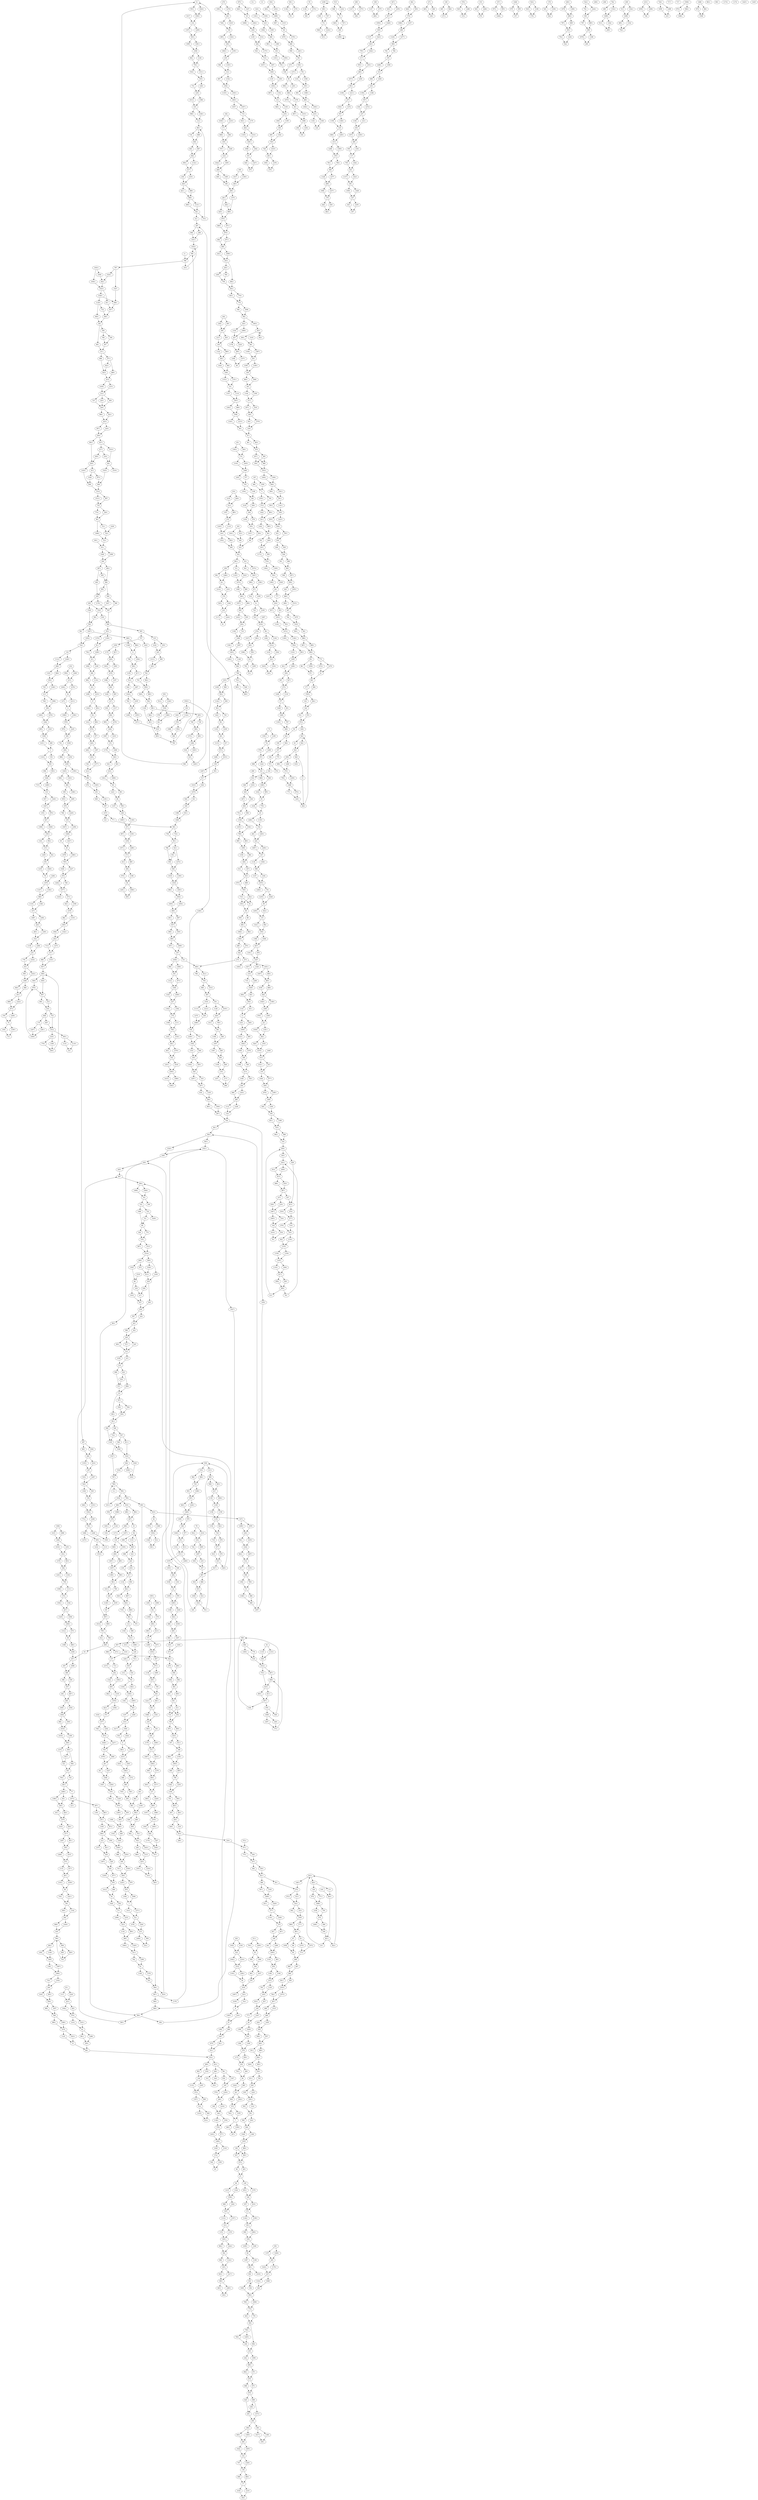 digraph adj {
graph [k=96]
edge [d=-95]
"0+" [l=24950 C=645118]
"0-" [l=24950 C=645118]
"1+" [l=33661 C=758969]
"1-" [l=33661 C=758969]
"3+" [l=31468 C=810210]
"3-" [l=31468 C=810210]
"6+" [l=42910 C=1005138]
"6-" [l=42910 C=1005138]
"7+" [l=24563 C=608835]
"7-" [l=24563 C=608835]
"9+" [l=23176 C=620649]
"9-" [l=23176 C=620649]
"11+" [l=7627 C=186236]
"11-" [l=7627 C=186236]
"13+" [l=37907 C=817950]
"13-" [l=37907 C=817950]
"15+" [l=14123 C=321081]
"15-" [l=14123 C=321081]
"17+" [l=21291 C=512014]
"17-" [l=21291 C=512014]
"19+" [l=7232 C=145711]
"19-" [l=7232 C=145711]
"22+" [l=46723 C=1233364]
"22-" [l=46723 C=1233364]
"25+" [l=13067 C=354950]
"25-" [l=13067 C=354950]
"27+" [l=6338 C=167102]
"27-" [l=6338 C=167102]
"28+" [l=9377 C=212554]
"28-" [l=9377 C=212554]
"29+" [l=4915 C=120326]
"29-" [l=4915 C=120326]
"30+" [l=191 C=2666]
"30-" [l=191 C=2666]
"31+" [l=17947 C=372538]
"31-" [l=17947 C=372538]
"33+" [l=31737 C=852610]
"33-" [l=31737 C=852610]
"34+" [l=20217 C=415652]
"34-" [l=20217 C=415652]
"36+" [l=20249 C=469362]
"36-" [l=20249 C=469362]
"38+" [l=11209 C=271517]
"38-" [l=11209 C=271517]
"41+" [l=1584 C=36566]
"41-" [l=1584 C=36566]
"42+" [l=57180 C=1188253]
"42-" [l=57180 C=1188253]
"43+" [l=13880 C=295180]
"43-" [l=13880 C=295180]
"44+" [l=37176 C=978895]
"44-" [l=37176 C=978895]
"45+" [l=9198 C=184095]
"45-" [l=9198 C=184095]
"46+" [l=56255 C=1239224]
"46-" [l=56255 C=1239224]
"47+" [l=122 C=1722]
"47-" [l=122 C=1722]
"48+" [l=1377 C=35671]
"48-" [l=1377 C=35671]
"49+" [l=17010 C=405452]
"49-" [l=17010 C=405452]
"50+" [l=1977 C=68708]
"50-" [l=1977 C=68708]
"52+" [l=18459 C=419521]
"52-" [l=18459 C=419521]
"53+" [l=11040 C=316909]
"53-" [l=11040 C=316909]
"54+" [l=15177 C=404716]
"54-" [l=15177 C=404716]
"55+" [l=3999 C=42528]
"55-" [l=3999 C=42528]
"56+" [l=11154 C=261744]
"56-" [l=11154 C=261744]
"58+" [l=3123 C=67694]
"58-" [l=3123 C=67694]
"59+" [l=11802 C=259483]
"59-" [l=11802 C=259483]
"60+" [l=35292 C=888813]
"60-" [l=35292 C=888813]
"61+" [l=68262 C=1415529]
"61-" [l=68262 C=1415529]
"65+" [l=6122 C=160933]
"65-" [l=6122 C=160933]
"66+" [l=220 C=12228]
"66-" [l=220 C=12228]
"68+" [l=16681 C=395021]
"68-" [l=16681 C=395021]
"69+" [l=34135 C=810947]
"69-" [l=34135 C=810947]
"73+" [l=33633 C=859624]
"73-" [l=33633 C=859624]
"74+" [l=27193 C=690741]
"74-" [l=27193 C=690741]
"75+" [l=22629 C=531690]
"75-" [l=22629 C=531690]
"77+" [l=27741 C=717699]
"77-" [l=27741 C=717699]
"78+" [l=28985 C=713387]
"78-" [l=28985 C=713387]
"79+" [l=22876 C=577500]
"79-" [l=22876 C=577500]
"80+" [l=9218 C=239508]
"80-" [l=9218 C=239508]
"81+" [l=26006 C=676899]
"81-" [l=26006 C=676899]
"82+" [l=182 C=1999]
"82-" [l=182 C=1999]
"83+" [l=18273 C=419896]
"83-" [l=18273 C=419896]
"84+" [l=5355 C=125329]
"84-" [l=5355 C=125329]
"85+" [l=2199 C=56297]
"85-" [l=2199 C=56297]
"86+" [l=191 C=192]
"86-" [l=191 C=192]
"87+" [l=295 C=4713]
"87-" [l=295 C=4713]
"89+" [l=708 C=18111]
"89-" [l=708 C=18111]
"90+" [l=116 C=1540]
"90-" [l=116 C=1540]
"91+" [l=832 C=24397]
"91-" [l=832 C=24397]
"93+" [l=13392 C=389643]
"93-" [l=13392 C=389643]
"95+" [l=12160 C=299889]
"95-" [l=12160 C=299889]
"96+" [l=37549 C=822155]
"96-" [l=37549 C=822155]
"97+" [l=66204 C=1523285]
"97-" [l=66204 C=1523285]
"98+" [l=537 C=86179]
"98-" [l=537 C=86179]
"100+" [l=191 C=8085]
"100-" [l=191 C=8085]
"101+" [l=142 C=9604]
"101-" [l=142 C=9604]
"102+" [l=55022 C=1205268]
"102-" [l=55022 C=1205268]
"105+" [l=12322 C=307438]
"105-" [l=12322 C=307438]
"106+" [l=9692 C=223392]
"106-" [l=9692 C=223392]
"107+" [l=16621 C=422484]
"107-" [l=16621 C=422484]
"108+" [l=49904 C=1286553]
"108-" [l=49904 C=1286553]
"109+" [l=14301 C=310961]
"109-" [l=14301 C=310961]
"112+" [l=6533 C=162607]
"112-" [l=6533 C=162607]
"114+" [l=21574 C=474889]
"114-" [l=21574 C=474889]
"115+" [l=33517 C=874371]
"115-" [l=33517 C=874371]
"116+" [l=16217 C=396552]
"116-" [l=16217 C=396552]
"117+" [l=27698 C=593823]
"117-" [l=27698 C=593823]
"121+" [l=170 C=2367]
"121-" [l=170 C=2367]
"122+" [l=24182 C=542953]
"122-" [l=24182 C=542953]
"124+" [l=2258 C=54199]
"124-" [l=2258 C=54199]
"125+" [l=22060 C=468058]
"125-" [l=22060 C=468058]
"126+" [l=11946 C=257956]
"126-" [l=11946 C=257956]
"127+" [l=5169 C=127412]
"127-" [l=5169 C=127412]
"128+" [l=24741 C=695273]
"128-" [l=24741 C=695273]
"129+" [l=16660 C=423203]
"129-" [l=16660 C=423203]
"130+" [l=4289 C=100204]
"130-" [l=4289 C=100204]
"131+" [l=705 C=129383]
"131-" [l=705 C=129383]
"132+" [l=13751 C=351752]
"132-" [l=13751 C=351752]
"133+" [l=9704 C=252033]
"133-" [l=9704 C=252033]
"135+" [l=9784 C=238695]
"135-" [l=9784 C=238695]
"137+" [l=21866 C=427454]
"137-" [l=21866 C=427454]
"138+" [l=11030 C=262638]
"138-" [l=11030 C=262638]
"141+" [l=46022 C=1034804]
"141-" [l=46022 C=1034804]
"142+" [l=272 C=8232]
"142-" [l=272 C=8232]
"143+" [l=191 C=2187]
"143-" [l=191 C=2187]
"144+" [l=25292 C=569858]
"144-" [l=25292 C=569858]
"145+" [l=3925 C=81976]
"145-" [l=3925 C=81976]
"146+" [l=4633 C=101342]
"146-" [l=4633 C=101342]
"147+" [l=9027 C=239682]
"147-" [l=9027 C=239682]
"148+" [l=22476 C=596928]
"148-" [l=22476 C=596928]
"149+" [l=12573 C=268155]
"149-" [l=12573 C=268155]
"151+" [l=9209 C=239953]
"151-" [l=9209 C=239953]
"152+" [l=9279 C=231635]
"152-" [l=9279 C=231635]
"153+" [l=23195 C=531653]
"153-" [l=23195 C=531653]
"154+" [l=17905 C=463596]
"154-" [l=17905 C=463596]
"155+" [l=24850 C=552561]
"155-" [l=24850 C=552561]
"157+" [l=22480 C=493586]
"157-" [l=22480 C=493586]
"158+" [l=659 C=13271]
"158-" [l=659 C=13271]
"159+" [l=28500 C=635764]
"159-" [l=28500 C=635764]
"160+" [l=5639 C=127423]
"160-" [l=5639 C=127423]
"161+" [l=191 C=2435]
"161-" [l=191 C=2435]
"165+" [l=12377 C=301321]
"165-" [l=12377 C=301321]
"166+" [l=183 C=4735]
"166-" [l=183 C=4735]
"167+" [l=191 C=3222]
"167-" [l=191 C=3222]
"169+" [l=15950 C=376718]
"169-" [l=15950 C=376718]
"171+" [l=5153 C=121329]
"171-" [l=5153 C=121329]
"174+" [l=23496 C=476760]
"174-" [l=23496 C=476760]
"175+" [l=1604 C=38380]
"175-" [l=1604 C=38380]
"176+" [l=29239 C=618489]
"176-" [l=29239 C=618489]
"177+" [l=1359 C=27166]
"177-" [l=1359 C=27166]
"178+" [l=3087 C=72768]
"178-" [l=3087 C=72768]
"179+" [l=23962 C=501414]
"179-" [l=23962 C=501414]
"180+" [l=15049 C=369183]
"180-" [l=15049 C=369183]
"181+" [l=16909 C=392731]
"181-" [l=16909 C=392731]
"182+" [l=17244 C=401575]
"182-" [l=17244 C=401575]
"183+" [l=36097 C=801022]
"183-" [l=36097 C=801022]
"187+" [l=7376 C=165981]
"187-" [l=7376 C=165981]
"188+" [l=6043 C=128685]
"188-" [l=6043 C=128685]
"189+" [l=12391 C=317773]
"189-" [l=12391 C=317773]
"190+" [l=14554 C=363741]
"190-" [l=14554 C=363741]
"191+" [l=15623 C=412255]
"191-" [l=15623 C=412255]
"193+" [l=37607 C=902340]
"193-" [l=37607 C=902340]
"194+" [l=16223 C=361856]
"194-" [l=16223 C=361856]
"195+" [l=6530 C=154650]
"195-" [l=6530 C=154650]
"197+" [l=203 C=5378]
"197-" [l=203 C=5378]
"198+" [l=10083 C=231512]
"198-" [l=10083 C=231512]
"199+" [l=16168 C=381099]
"199-" [l=16168 C=381099]
"200+" [l=11166 C=246728]
"200-" [l=11166 C=246728]
"204+" [l=191 C=2346]
"204-" [l=191 C=2346]
"206+" [l=13768 C=335159]
"206-" [l=13768 C=335159]
"207+" [l=6976 C=201059]
"207-" [l=6976 C=201059]
"208+" [l=12757 C=307077]
"208-" [l=12757 C=307077]
"209+" [l=4633 C=88902]
"209-" [l=4633 C=88902]
"210+" [l=18351 C=415475]
"210-" [l=18351 C=415475]
"212+" [l=17649 C=454780]
"212-" [l=17649 C=454780]
"213+" [l=23372 C=607408]
"213-" [l=23372 C=607408]
"215+" [l=8346 C=193775]
"215-" [l=8346 C=193775]
"216+" [l=6751 C=164302]
"216-" [l=6751 C=164302]
"217+" [l=168 C=7467]
"217-" [l=168 C=7467]
"218+" [l=133 C=2963]
"218-" [l=133 C=2963]
"219+" [l=191 C=192]
"219-" [l=191 C=192]
"220+" [l=4025 C=103252]
"220-" [l=4025 C=103252]
"223+" [l=51828 C=1078740]
"223-" [l=51828 C=1078740]
"224+" [l=14516 C=342843]
"224-" [l=14516 C=342843]
"225+" [l=191 C=7949]
"225-" [l=191 C=7949]
"226+" [l=330 C=45266]
"226-" [l=330 C=45266]
"227+" [l=14057 C=340186]
"227-" [l=14057 C=340186]
"230+" [l=191 C=1970]
"230-" [l=191 C=1970]
"232+" [l=5304 C=124046]
"232-" [l=5304 C=124046]
"233+" [l=4713 C=103885]
"233-" [l=4713 C=103885]
"235+" [l=14650 C=356286]
"235-" [l=14650 C=356286]
"237+" [l=19220 C=408521]
"237-" [l=19220 C=408521]
"238+" [l=11600 C=320357]
"238-" [l=11600 C=320357]
"239+" [l=15336 C=386073]
"239-" [l=15336 C=386073]
"240+" [l=11119 C=280261]
"240-" [l=11119 C=280261]
"242+" [l=305 C=4025]
"242-" [l=305 C=4025]
"243+" [l=146 C=2671]
"243-" [l=146 C=2671]
"244+" [l=369 C=6942]
"244-" [l=369 C=6942]
"245+" [l=5598 C=170817]
"245-" [l=5598 C=170817]
"246+" [l=14467 C=294789]
"246-" [l=14467 C=294789]
"248+" [l=14091 C=336227]
"248-" [l=14091 C=336227]
"251+" [l=29952 C=801059]
"251-" [l=29952 C=801059]
"252+" [l=7320 C=145271]
"252-" [l=7320 C=145271]
"257+" [l=2233 C=46496]
"257-" [l=2233 C=46496]
"258+" [l=5398 C=116924]
"258-" [l=5398 C=116924]
"259+" [l=3273 C=76796]
"259-" [l=3273 C=76796]
"260+" [l=20075 C=528021]
"260-" [l=20075 C=528021]
"261+" [l=9354 C=223077]
"261-" [l=9354 C=223077]
"262+" [l=6186 C=133522]
"262-" [l=6186 C=133522]
"263+" [l=1377 C=32806]
"263-" [l=1377 C=32806]
"265+" [l=4237 C=113384]
"265-" [l=4237 C=113384]
"266+" [l=2753 C=69579]
"266-" [l=2753 C=69579]
"268+" [l=2906 C=62257]
"268-" [l=2906 C=62257]
"269+" [l=40993 C=945698]
"269-" [l=40993 C=945698]
"270+" [l=18666 C=437535]
"270-" [l=18666 C=437535]
"271+" [l=35300 C=740098]
"271-" [l=35300 C=740098]
"273+" [l=3244 C=82946]
"273-" [l=3244 C=82946]
"275+" [l=9650 C=223906]
"275-" [l=9650 C=223906]
"276+" [l=12919 C=316479]
"276-" [l=12919 C=316479]
"278+" [l=38907 C=897952]
"278-" [l=38907 C=897952]
"279+" [l=8397 C=228270]
"279-" [l=8397 C=228270]
"280+" [l=10289 C=233548]
"280-" [l=10289 C=233548]
"281+" [l=29407 C=663793]
"281-" [l=29407 C=663793]
"282+" [l=4437 C=109437]
"282-" [l=4437 C=109437]
"283+" [l=191 C=1792]
"283-" [l=191 C=1792]
"284+" [l=5214 C=131621]
"284-" [l=5214 C=131621]
"285+" [l=7264 C=158915]
"285-" [l=7264 C=158915]
"287+" [l=9112 C=233196]
"287-" [l=9112 C=233196]
"288+" [l=12078 C=312446]
"288-" [l=12078 C=312446]
"289+" [l=11281 C=300253]
"289-" [l=11281 C=300253]
"290+" [l=207 C=4558]
"290-" [l=207 C=4558]
"291+" [l=128 C=966]
"291-" [l=128 C=966]
"292+" [l=158 C=1244]
"292-" [l=158 C=1244]
"294+" [l=225 C=26683]
"294-" [l=225 C=26683]
"296+" [l=191 C=3202]
"296-" [l=191 C=3202]
"297+" [l=127 C=1956]
"297-" [l=127 C=1956]
"298+" [l=2487 C=60471]
"298-" [l=2487 C=60471]
"299+" [l=1530 C=44410]
"299-" [l=1530 C=44410]
"300+" [l=19153 C=389554]
"300-" [l=19153 C=389554]
"301+" [l=1043 C=26506]
"301-" [l=1043 C=26506]
"302+" [l=5860 C=151617]
"302-" [l=5860 C=151617]
"303+" [l=97 C=119]
"303-" [l=97 C=119]
"304+" [l=2656 C=57370]
"304-" [l=2656 C=57370]
"305+" [l=44901 C=1165609]
"305-" [l=44901 C=1165609]
"306+" [l=12557 C=305036]
"306-" [l=12557 C=305036]
"307+" [l=269 C=3983]
"307-" [l=269 C=3983]
"310+" [l=18576 C=475843]
"310-" [l=18576 C=475843]
"312+" [l=528 C=82686]
"312-" [l=528 C=82686]
"313+" [l=12378 C=279393]
"313-" [l=12378 C=279393]
"314+" [l=20477 C=539850]
"314-" [l=20477 C=539850]
"315+" [l=14384 C=401253]
"315-" [l=14384 C=401253]
"319+" [l=16871 C=441723]
"319-" [l=16871 C=441723]
"320+" [l=6915 C=148635]
"320-" [l=6915 C=148635]
"321+" [l=10614 C=239190]
"321-" [l=10614 C=239190]
"322+" [l=14332 C=318646]
"322-" [l=14332 C=318646]
"323+" [l=2637 C=61038]
"323-" [l=2637 C=61038]
"324+" [l=5483 C=127484]
"324-" [l=5483 C=127484]
"325+" [l=191 C=2595]
"325-" [l=191 C=2595]
"327+" [l=3554 C=84835]
"327-" [l=3554 C=84835]
"328+" [l=202 C=19530]
"328-" [l=202 C=19530]
"330+" [l=2156 C=58535]
"330-" [l=2156 C=58535]
"334+" [l=17128 C=456044]
"334-" [l=17128 C=456044]
"335+" [l=1824 C=32885]
"335-" [l=1824 C=32885]
"336+" [l=425 C=9306]
"336-" [l=425 C=9306]
"337+" [l=129 C=2404]
"337-" [l=129 C=2404]
"338+" [l=388 C=10603]
"338-" [l=388 C=10603]
"339+" [l=5484 C=135804]
"339-" [l=5484 C=135804]
"340+" [l=2721 C=69767]
"340-" [l=2721 C=69767]
"341+" [l=191 C=192]
"341-" [l=191 C=192]
"345+" [l=2491 C=57309]
"345-" [l=2491 C=57309]
"347+" [l=10648 C=223870]
"347-" [l=10648 C=223870]
"348+" [l=15475 C=403233]
"348-" [l=15475 C=403233]
"349+" [l=191 C=2566]
"349-" [l=191 C=2566]
"350+" [l=286 C=6120]
"350-" [l=286 C=6120]
"351+" [l=191 C=2979]
"351-" [l=191 C=2979]
"353+" [l=8362 C=189118]
"353-" [l=8362 C=189118]
"357+" [l=97 C=236]
"357-" [l=97 C=236]
"358+" [l=191 C=2674]
"358-" [l=191 C=2674]
"359+" [l=99 C=399]
"359-" [l=99 C=399]
"361+" [l=573 C=103795]
"361-" [l=573 C=103795]
"362+" [l=6470 C=130455]
"362-" [l=6470 C=130455]
"364+" [l=2812 C=93038]
"364-" [l=2812 C=93038]
"369+" [l=4386 C=91697]
"369-" [l=4386 C=91697]
"370+" [l=6060 C=141493]
"370-" [l=6060 C=141493]
"371+" [l=3529 C=80025]
"371-" [l=3529 C=80025]
"372+" [l=7187 C=176230]
"372-" [l=7187 C=176230]
"373+" [l=12311 C=242666]
"373-" [l=12311 C=242666]
"374+" [l=1977 C=40916]
"374-" [l=1977 C=40916]
"376+" [l=2446 C=54425]
"376-" [l=2446 C=54425]
"377+" [l=1896 C=38554]
"377-" [l=1896 C=38554]
"378+" [l=7011 C=142654]
"378-" [l=7011 C=142654]
"379+" [l=9379 C=191429]
"379-" [l=9379 C=191429]
"381+" [l=10428 C=242859]
"381-" [l=10428 C=242859]
"385+" [l=2233 C=52507]
"385-" [l=2233 C=52507]
"386+" [l=8905 C=227737]
"386-" [l=8905 C=227737]
"388+" [l=1626 C=44700]
"388-" [l=1626 C=44700]
"389+" [l=535 C=10862]
"389-" [l=535 C=10862]
"390+" [l=11241 C=242583]
"390-" [l=11241 C=242583]
"391+" [l=4354 C=56883]
"391-" [l=4354 C=56883]
"392+" [l=3104 C=65862]
"392-" [l=3104 C=65862]
"393+" [l=9275 C=215568]
"393-" [l=9275 C=215568]
"395+" [l=30095 C=611223]
"395-" [l=30095 C=611223]
"396+" [l=6904 C=166169]
"396-" [l=6904 C=166169]
"397+" [l=7037 C=190386]
"397-" [l=7037 C=190386]
"398+" [l=219 C=3522]
"398-" [l=219 C=3522]
"399+" [l=110 C=760]
"399-" [l=110 C=760]
"400+" [l=191 C=2288]
"400-" [l=191 C=2288]
"401+" [l=5397 C=158697]
"401-" [l=5397 C=158697]
"402+" [l=203 C=6651]
"402-" [l=203 C=6651]
"403+" [l=335 C=6844]
"403-" [l=335 C=6844]
"404+" [l=1775 C=38619]
"404-" [l=1775 C=38619]
"406+" [l=191 C=2506]
"406-" [l=191 C=2506]
"411+" [l=6703 C=167686]
"411-" [l=6703 C=167686]
"413+" [l=1582 C=34145]
"413-" [l=1582 C=34145]
"414+" [l=261 C=33546]
"414-" [l=261 C=33546]
"415+" [l=191 C=14655]
"415-" [l=191 C=14655]
"416+" [l=643 C=20297]
"416-" [l=643 C=20297]
"417+" [l=140 C=1917]
"417-" [l=140 C=1917]
"418+" [l=11669 C=251475]
"418-" [l=11669 C=251475]
"419+" [l=191 C=2296]
"419-" [l=191 C=2296]
"420+" [l=113 C=669]
"420-" [l=113 C=669]
"421+" [l=191 C=2004]
"421-" [l=191 C=2004]
"422+" [l=191 C=10065]
"422-" [l=191 C=10065]
"423+" [l=173 C=13511]
"423-" [l=173 C=13511]
"424+" [l=236 C=21570]
"424-" [l=236 C=21570]
"425+" [l=5780 C=177916]
"425-" [l=5780 C=177916]
"426+" [l=5285 C=148063]
"426-" [l=5285 C=148063]
"427+" [l=4671 C=96725]
"427-" [l=4671 C=96725]
"428+" [l=191 C=2929]
"428-" [l=191 C=2929]
"429+" [l=2380 C=61530]
"429-" [l=2380 C=61530]
"430+" [l=2010 C=51859]
"430-" [l=2010 C=51859]
"431+" [l=1779 C=35977]
"431-" [l=1779 C=35977]
"432+" [l=107 C=887]
"432-" [l=107 C=887]
"433+" [l=172 C=2904]
"433-" [l=172 C=2904]
"435+" [l=5489 C=139786]
"435-" [l=5489 C=139786]
"438+" [l=102 C=699]
"438-" [l=102 C=699]
"439+" [l=163 C=9362]
"439-" [l=163 C=9362]
"440+" [l=191 C=2053]
"440-" [l=191 C=2053]
"441+" [l=191 C=2147]
"441-" [l=191 C=2147]
"442+" [l=8740 C=188316]
"442-" [l=8740 C=188316]
"443+" [l=6838 C=132986]
"443-" [l=6838 C=132986]
"444+" [l=422 C=8121]
"444-" [l=422 C=8121]
"445+" [l=107 C=640]
"445-" [l=107 C=640]
"446+" [l=644 C=13437]
"446-" [l=644 C=13437]
"447+" [l=422 C=11155]
"447-" [l=422 C=11155]
"448+" [l=191 C=2403]
"448-" [l=191 C=2403]
"449+" [l=191 C=3283]
"449-" [l=191 C=3283]
"452+" [l=191 C=3001]
"452-" [l=191 C=3001]
"453+" [l=832 C=23929]
"453-" [l=832 C=23929]
"454+" [l=2724 C=68738]
"454-" [l=2724 C=68738]
"457+" [l=191 C=1732]
"457-" [l=191 C=1732]
"460+" [l=191 C=2341]
"460-" [l=191 C=2341]
"462+" [l=3653 C=77788]
"462-" [l=3653 C=77788]
"463+" [l=191 C=2878]
"463-" [l=191 C=2878]
"465+" [l=191 C=3053]
"465-" [l=191 C=3053]
"466+" [l=4678 C=123378]
"466-" [l=4678 C=123378]
"468+" [l=1431 C=35686]
"468-" [l=1431 C=35686]
"469+" [l=5388 C=143659]
"469-" [l=5388 C=143659]
"471+" [l=434 C=6064]
"471-" [l=434 C=6064]
"472+" [l=1680 C=33565]
"472-" [l=1680 C=33565]
"473+" [l=12602 C=314032]
"473-" [l=12602 C=314032]
"475+" [l=3265 C=60375]
"475-" [l=3265 C=60375]
"476+" [l=191 C=1347]
"476-" [l=191 C=1347]
"477+" [l=105 C=333]
"477-" [l=105 C=333]
"478+" [l=191 C=997]
"478-" [l=191 C=997]
"479+" [l=8187 C=169743]
"479-" [l=8187 C=169743]
"480+" [l=2528 C=51637]
"480-" [l=2528 C=51637]
"481+" [l=1547 C=28748]
"481-" [l=1547 C=28748]
"482+" [l=191 C=9800]
"482-" [l=191 C=9800]
"483+" [l=3448 C=87027]
"483-" [l=3448 C=87027]
"485+" [l=191 C=2551]
"485-" [l=191 C=2551]
"486+" [l=5110 C=108369]
"486-" [l=5110 C=108369]
"487+" [l=122 C=2105]
"487-" [l=122 C=2105]
"488+" [l=140 C=1784]
"488-" [l=140 C=1784]
"489+" [l=409 C=8658]
"489-" [l=409 C=8658]
"490+" [l=293 C=9216]
"490-" [l=293 C=9216]
"491+" [l=203 C=3097]
"491-" [l=203 C=3097]
"494+" [l=1524 C=31507]
"494-" [l=1524 C=31507]
"495+" [l=191 C=3606]
"495-" [l=191 C=3606]
"496+" [l=191 C=2331]
"496-" [l=191 C=2331]
"497+" [l=1419 C=67789]
"497-" [l=1419 C=67789]
"500+" [l=635 C=14694]
"500-" [l=635 C=14694]
"501+" [l=450 C=17098]
"501-" [l=450 C=17098]
"502+" [l=4435 C=104432]
"502-" [l=4435 C=104432]
"503+" [l=7693 C=206845]
"503-" [l=7693 C=206845]
"505+" [l=1404 C=30264]
"505-" [l=1404 C=30264]
"506+" [l=3301 C=89291]
"506-" [l=3301 C=89291]
"507+" [l=1255 C=21053]
"507-" [l=1255 C=21053]
"508+" [l=107 C=411]
"508-" [l=107 C=411]
"509+" [l=206 C=2161]
"509-" [l=206 C=2161]
"511+" [l=3805 C=84248]
"511-" [l=3805 C=84248]
"512+" [l=3646 C=86185]
"512-" [l=3646 C=86185]
"513+" [l=191 C=1654]
"513-" [l=191 C=1654]
"514+" [l=1731 C=49222]
"514-" [l=1731 C=49222]
"515+" [l=1964 C=35942]
"515-" [l=1964 C=35942]
"516+" [l=191 C=3372]
"516-" [l=191 C=3372]
"517+" [l=4136 C=83116]
"517-" [l=4136 C=83116]
"518+" [l=1063 C=21062]
"518-" [l=1063 C=21062]
"519+" [l=191 C=2253]
"519-" [l=191 C=2253]
"520+" [l=2347 C=68718]
"520-" [l=2347 C=68718]
"521+" [l=386 C=6155]
"521-" [l=386 C=6155]
"522+" [l=2639 C=46603]
"522-" [l=2639 C=46603]
"523+" [l=3411 C=78553]
"523-" [l=3411 C=78553]
"524+" [l=4840 C=109762]
"524-" [l=4840 C=109762]
"525+" [l=191 C=3168]
"525-" [l=191 C=3168]
"527+" [l=865 C=17176]
"527-" [l=865 C=17176]
"528+" [l=191 C=3257]
"528-" [l=191 C=3257]
"530+" [l=3164 C=72244]
"530-" [l=3164 C=72244]
"531+" [l=548 C=8648]
"531-" [l=548 C=8648]
"533+" [l=191 C=2587]
"533-" [l=191 C=2587]
"534+" [l=191 C=2653]
"534-" [l=191 C=2653]
"535+" [l=1317 C=30788]
"535-" [l=1317 C=30788]
"536+" [l=713 C=15004]
"536-" [l=713 C=15004]
"537+" [l=189 C=6817]
"537-" [l=189 C=6817]
"539+" [l=219 C=3743]
"539-" [l=219 C=3743]
"540+" [l=191 C=2587]
"540-" [l=191 C=2587]
"541+" [l=191 C=1900]
"541-" [l=191 C=1900]
"542+" [l=128 C=1982]
"542-" [l=128 C=1982]
"543+" [l=183 C=2595]
"543-" [l=183 C=2595]
"545+" [l=191 C=2695]
"545-" [l=191 C=2695]
"546+" [l=186 C=8719]
"546-" [l=186 C=8719]
"547+" [l=100 C=927]
"547-" [l=100 C=927]
"548+" [l=104 C=2172]
"548-" [l=104 C=2172]
"549+" [l=174 C=4395]
"549-" [l=174 C=4395]
"550+" [l=113 C=1115]
"550-" [l=113 C=1115]
"551+" [l=173 C=2408]
"551-" [l=173 C=2408]
"553+" [l=191 C=1668]
"553-" [l=191 C=1668]
"555+" [l=189 C=2546]
"555-" [l=189 C=2546]
"557+" [l=2120 C=43275]
"557-" [l=2120 C=43275]
"559+" [l=191 C=2238]
"559-" [l=191 C=2238]
"560+" [l=1088 C=27620]
"560-" [l=1088 C=27620]
"561+" [l=192 C=2462]
"561-" [l=192 C=2462]
"562+" [l=130 C=2861]
"562-" [l=130 C=2861]
"563+" [l=132 C=1897]
"563-" [l=132 C=1897]
"565+" [l=136 C=3978]
"565-" [l=136 C=3978]
"566+" [l=117 C=2371]
"566-" [l=117 C=2371]
"567+" [l=184 C=4939]
"567-" [l=184 C=4939]
"568+" [l=102 C=182]
"568-" [l=102 C=182]
"569+" [l=184 C=8344]
"569-" [l=184 C=8344]
"570+" [l=191 C=2001]
"570-" [l=191 C=2001]
"571+" [l=248 C=10888]
"571-" [l=248 C=10888]
"572+" [l=711 C=15830]
"572-" [l=711 C=15830]
"576+" [l=1455 C=37718]
"576-" [l=1455 C=37718]
"577+" [l=191 C=1712]
"577-" [l=191 C=1712]
"578+" [l=191 C=1292]
"578-" [l=191 C=1292]
"579+" [l=191 C=2150]
"579-" [l=191 C=2150]
"580+" [l=191 C=2090]
"580-" [l=191 C=2090]
"581+" [l=2332 C=63174]
"581-" [l=2332 C=63174]
"583+" [l=116 C=1722]
"583-" [l=116 C=1722]
"584+" [l=101 C=954]
"584-" [l=101 C=954]
"585+" [l=164 C=4053]
"585-" [l=164 C=4053]
"587+" [l=96 C=79]
"587-" [l=96 C=79]
"588+" [l=3159 C=64187]
"588-" [l=3159 C=64187]
"589+" [l=264 C=5288]
"589-" [l=264 C=5288]
"590+" [l=191 C=3027]
"590-" [l=191 C=3027]
"591+" [l=119 C=1156]
"591-" [l=119 C=1156]
"592+" [l=412 C=14838]
"592-" [l=412 C=14838]
"593+" [l=194 C=2085]
"593-" [l=194 C=2085]
"594+" [l=352 C=6847]
"594-" [l=352 C=6847]
"595+" [l=191 C=3774]
"595-" [l=191 C=3774]
"596+" [l=191 C=3616]
"596-" [l=191 C=3616]
"597+" [l=236 C=2817]
"597-" [l=236 C=2817]
"598+" [l=191 C=2298]
"598-" [l=191 C=2298]
"599+" [l=608 C=14021]
"599-" [l=608 C=14021]
"600+" [l=204 C=4863]
"600-" [l=204 C=4863]
"601+" [l=1450 C=36951]
"601-" [l=1450 C=36951]
"602+" [l=182 C=2104]
"602-" [l=182 C=2104]
"604+" [l=328 C=5514]
"604-" [l=328 C=5514]
"605+" [l=518 C=11489]
"605-" [l=518 C=11489]
"606+" [l=191 C=2896]
"606-" [l=191 C=2896]
"607+" [l=191 C=2386]
"607-" [l=191 C=2386]
"608+" [l=119 C=929]
"608-" [l=119 C=929]
"609+" [l=98 C=158]
"609-" [l=98 C=158]
"610+" [l=98 C=180]
"610-" [l=98 C=180]
"611+" [l=191 C=1624]
"611-" [l=191 C=1624]
"612+" [l=941 C=24451]
"612-" [l=941 C=24451]
"613+" [l=191 C=2272]
"613-" [l=191 C=2272]
"614+" [l=4849 C=110072]
"614-" [l=4849 C=110072]
"615+" [l=383 C=9771]
"615-" [l=383 C=9771]
"616+" [l=191 C=4412]
"616-" [l=191 C=4412]
"617+" [l=197 C=6655]
"617-" [l=197 C=6655]
"618+" [l=191 C=3818]
"618-" [l=191 C=3818]
"619+" [l=121 C=1633]
"619-" [l=121 C=1633]
"620+" [l=191 C=2208]
"620-" [l=191 C=2208]
"621+" [l=151 C=2207]
"621-" [l=151 C=2207]
"622+" [l=127 C=4725]
"622-" [l=127 C=4725]
"623+" [l=159 C=11599]
"623-" [l=159 C=11599]
"624+" [l=191 C=1949]
"624-" [l=191 C=1949]
"625+" [l=191 C=2062]
"625-" [l=191 C=2062]
"626+" [l=209 C=6524]
"626-" [l=209 C=6524]
"627+" [l=2028 C=49636]
"627-" [l=2028 C=49636]
"628+" [l=191 C=2115]
"628-" [l=191 C=2115]
"629+" [l=191 C=3296]
"629-" [l=191 C=3296]
"630+" [l=116 C=1146]
"630-" [l=116 C=1146]
"631+" [l=568 C=15397]
"631-" [l=568 C=15397]
"634+" [l=191 C=1661]
"634-" [l=191 C=1661]
"636+" [l=170 C=13269]
"636-" [l=170 C=13269]
"637+" [l=102 C=996]
"637-" [l=102 C=996]
"638+" [l=135 C=1690]
"638-" [l=135 C=1690]
"639+" [l=281 C=16100]
"639-" [l=281 C=16100]
"642+" [l=104 C=1763]
"642-" [l=104 C=1763]
"643+" [l=191 C=1706]
"643-" [l=191 C=1706]
"644+" [l=191 C=2529]
"644-" [l=191 C=2529]
"645+" [l=191 C=192]
"645-" [l=191 C=192]
"646+" [l=191 C=2460]
"646-" [l=191 C=2460]
"650+" [l=191 C=2694]
"650-" [l=191 C=2694]
"651+" [l=1153 C=17921]
"651-" [l=1153 C=17921]
"653+" [l=191 C=2559]
"653-" [l=191 C=2559]
"654+" [l=978 C=16589]
"654-" [l=978 C=16589]
"655+" [l=191 C=2183]
"655-" [l=191 C=2183]
"656+" [l=1082 C=25176]
"656-" [l=1082 C=25176]
"657+" [l=608 C=8217]
"657-" [l=608 C=8217]
"658+" [l=106 C=453]
"658-" [l=106 C=453]
"659+" [l=317 C=11970]
"659-" [l=317 C=11970]
"660+" [l=191 C=3068]
"660-" [l=191 C=3068]
"662+" [l=191 C=2614]
"662-" [l=191 C=2614]
"663+" [l=246 C=7321]
"663-" [l=246 C=7321]
"664+" [l=191 C=2489]
"664-" [l=191 C=2489]
"665+" [l=136 C=996]
"665-" [l=136 C=996]
"666+" [l=191 C=1991]
"666-" [l=191 C=1991]
"667+" [l=203 C=2477]
"667-" [l=203 C=2477]
"668+" [l=187 C=2203]
"668-" [l=187 C=2203]
"669+" [l=191 C=2189]
"669-" [l=191 C=2189]
"670+" [l=107 C=706]
"670-" [l=107 C=706]
"671+" [l=159 C=10656]
"671-" [l=159 C=10656]
"672+" [l=114 C=629]
"672-" [l=114 C=629]
"673+" [l=1098 C=24124]
"673-" [l=1098 C=24124]
"674+" [l=388 C=4768]
"674-" [l=388 C=4768]
"675+" [l=191 C=2492]
"675-" [l=191 C=2492]
"676+" [l=1186 C=33700]
"676-" [l=1186 C=33700]
"677+" [l=191 C=3466]
"677-" [l=191 C=3466]
"679+" [l=191 C=3262]
"679-" [l=191 C=3262]
"680+" [l=170 C=2778]
"680-" [l=170 C=2778]
"681+" [l=174 C=4492]
"681-" [l=174 C=4492]
"682+" [l=1631 C=34630]
"682-" [l=1631 C=34630]
"683+" [l=191 C=2280]
"683-" [l=191 C=2280]
"685+" [l=191 C=1531]
"685-" [l=191 C=1531]
"686+" [l=191 C=1479]
"686-" [l=191 C=1479]
"687+" [l=310 C=6154]
"687-" [l=310 C=6154]
"688+" [l=128 C=2092]
"688-" [l=128 C=2092]
"689+" [l=191 C=2407]
"689-" [l=191 C=2407]
"690+" [l=1613 C=37906]
"690-" [l=1613 C=37906]
"691+" [l=197 C=8779]
"691-" [l=197 C=8779]
"692+" [l=287 C=2577]
"692-" [l=287 C=2577]
"693+" [l=140 C=3209]
"693-" [l=140 C=3209]
"694+" [l=4704 C=119608]
"694-" [l=4704 C=119608]
"695+" [l=191 C=1596]
"695-" [l=191 C=1596]
"696+" [l=1359 C=30054]
"696-" [l=1359 C=30054]
"698+" [l=311 C=12749]
"698-" [l=311 C=12749]
"699+" [l=212 C=3103]
"699-" [l=212 C=3103]
"700+" [l=191 C=2596]
"700-" [l=191 C=2596]
"701+" [l=191 C=2304]
"701-" [l=191 C=2304]
"702+" [l=254 C=8819]
"702-" [l=254 C=8819]
"703+" [l=782 C=12700]
"703-" [l=782 C=12700]
"704+" [l=1124 C=22193]
"704-" [l=1124 C=22193]
"705+" [l=1247 C=25598]
"705-" [l=1247 C=25598]
"707+" [l=191 C=1990]
"707-" [l=191 C=1990]
"708+" [l=191 C=7300]
"708-" [l=191 C=7300]
"709+" [l=181 C=4603]
"709-" [l=181 C=4603]
"710+" [l=191 C=2439]
"710-" [l=191 C=2439]
"713+" [l=191 C=1845]
"713-" [l=191 C=1845]
"714+" [l=225 C=2789]
"714-" [l=225 C=2789]
"715+" [l=191 C=2891]
"715-" [l=191 C=2891]
"716+" [l=191 C=2760]
"716-" [l=191 C=2760]
"717+" [l=3423 C=63258]
"717-" [l=3423 C=63258]
"718+" [l=371 C=7742]
"718-" [l=371 C=7742]
"719+" [l=191 C=2113]
"719-" [l=191 C=2113]
"720+" [l=163 C=3422]
"720-" [l=163 C=3422]
"721+" [l=141 C=3492]
"721-" [l=141 C=3492]
"722+" [l=145 C=4629]
"722-" [l=145 C=4629]
"723+" [l=105 C=1399]
"723-" [l=105 C=1399]
"724+" [l=191 C=1800]
"724-" [l=191 C=1800]
"725+" [l=1835 C=41745]
"725-" [l=1835 C=41745]
"726+" [l=1438 C=30634]
"726-" [l=1438 C=30634]
"727+" [l=191 C=8089]
"727-" [l=191 C=8089]
"728+" [l=191 C=2523]
"728-" [l=191 C=2523]
"729+" [l=161 C=1915]
"729-" [l=161 C=1915]
"730+" [l=191 C=1803]
"730-" [l=191 C=1803]
"731+" [l=191 C=2361]
"731-" [l=191 C=2361]
"732+" [l=182 C=2986]
"732-" [l=182 C=2986]
"734+" [l=1124 C=24887]
"734-" [l=1124 C=24887]
"735+" [l=113 C=4345]
"735-" [l=113 C=4345]
"736+" [l=1493 C=34974]
"736-" [l=1493 C=34974]
"739+" [l=191 C=192]
"739-" [l=191 C=192]
"740+" [l=191 C=2638]
"740-" [l=191 C=2638]
"741+" [l=191 C=192]
"741-" [l=191 C=192]
"743+" [l=191 C=1581]
"743-" [l=191 C=1581]
"744+" [l=107 C=656]
"744-" [l=107 C=656]
"745+" [l=191 C=1998]
"745-" [l=191 C=1998]
"746+" [l=191 C=1821]
"746-" [l=191 C=1821]
"747+" [l=191 C=3803]
"747-" [l=191 C=3803]
"748+" [l=191 C=3343]
"748-" [l=191 C=3343]
"749+" [l=191 C=2589]
"749-" [l=191 C=2589]
"750+" [l=191 C=1216]
"750-" [l=191 C=1216]
"751+" [l=349 C=7156]
"751-" [l=349 C=7156]
"752+" [l=191 C=2364]
"752-" [l=191 C=2364]
"753+" [l=1395 C=29856]
"753-" [l=1395 C=29856]
"754+" [l=644 C=12508]
"754-" [l=644 C=12508]
"755+" [l=191 C=1445]
"755-" [l=191 C=1445]
"757+" [l=161 C=4891]
"757-" [l=161 C=4891]
"758+" [l=2700 C=53247]
"758-" [l=2700 C=53247]
"759+" [l=211 C=2994]
"759-" [l=211 C=2994]
"760+" [l=191 C=2103]
"760-" [l=191 C=2103]
"761+" [l=775 C=16769]
"761-" [l=775 C=16769]
"762+" [l=1452 C=27683]
"762-" [l=1452 C=27683]
"763+" [l=191 C=192]
"763-" [l=191 C=192]
"764+" [l=191 C=3599]
"764-" [l=191 C=3599]
"765+" [l=571 C=11657]
"765-" [l=571 C=11657]
"766+" [l=191 C=1925]
"766-" [l=191 C=1925]
"767+" [l=191 C=2628]
"767-" [l=191 C=2628]
"769+" [l=191 C=1519]
"769-" [l=191 C=1519]
"770+" [l=152 C=2555]
"770-" [l=152 C=2555]
"771+" [l=191 C=2891]
"771-" [l=191 C=2891]
"772+" [l=183 C=3029]
"772-" [l=183 C=3029]
"773+" [l=910 C=19278]
"773-" [l=910 C=19278]
"774+" [l=202 C=3446]
"774-" [l=202 C=3446]
"775+" [l=425 C=11662]
"775-" [l=425 C=11662]
"776+" [l=335 C=5290]
"776-" [l=335 C=5290]
"777+" [l=191 C=2690]
"777-" [l=191 C=2690]
"778+" [l=191 C=2691]
"778-" [l=191 C=2691]
"779+" [l=191 C=3078]
"779-" [l=191 C=3078]
"780+" [l=191 C=2915]
"780-" [l=191 C=2915]
"781+" [l=191 C=2560]
"781-" [l=191 C=2560]
"782+" [l=446 C=8737]
"782-" [l=446 C=8737]
"783+" [l=191 C=192]
"783-" [l=191 C=192]
"784+" [l=191 C=192]
"784-" [l=191 C=192]
"785+" [l=191 C=2157]
"785-" [l=191 C=2157]
"786+" [l=464 C=10428]
"786-" [l=464 C=10428]
"787+" [l=104 C=1619]
"787-" [l=104 C=1619]
"788+" [l=111 C=2730]
"788-" [l=111 C=2730]
"789+" [l=104 C=1321]
"789-" [l=104 C=1321]
"790+" [l=101 C=541]
"790-" [l=101 C=541]
"791+" [l=1687 C=37834]
"791-" [l=1687 C=37834]
"792+" [l=191 C=2464]
"792-" [l=191 C=2464]
"793+" [l=191 C=4082]
"793-" [l=191 C=4082]
"795+" [l=101 C=293]
"795-" [l=101 C=293]
"796+" [l=941 C=23316]
"796-" [l=941 C=23316]
"797+" [l=191 C=192]
"797-" [l=191 C=192]
"798+" [l=100 C=239]
"798-" [l=100 C=239]
"799+" [l=147 C=3251]
"799-" [l=147 C=3251]
"800+" [l=285 C=5507]
"800-" [l=285 C=5507]
"801+" [l=185 C=1307]
"801-" [l=185 C=1307]
"802+" [l=191 C=2770]
"802-" [l=191 C=2770]
"803+" [l=396 C=7974]
"803-" [l=396 C=7974]
"804+" [l=1261 C=27409]
"804-" [l=1261 C=27409]
"805+" [l=191 C=192]
"805-" [l=191 C=192]
"806+" [l=169 C=2190]
"806-" [l=169 C=2190]
"808+" [l=191 C=1633]
"808-" [l=191 C=1633]
"809+" [l=110 C=1429]
"809-" [l=110 C=1429]
"811+" [l=191 C=6103]
"811-" [l=191 C=6103]
"813+" [l=109 C=1648]
"813-" [l=109 C=1648]
"814+" [l=195 C=6465]
"814-" [l=195 C=6465]
"815+" [l=132 C=1516]
"815-" [l=132 C=1516]
"816+" [l=191 C=1281]
"816-" [l=191 C=1281]
"817+" [l=191 C=226]
"817-" [l=191 C=226]
"818+" [l=121 C=1633]
"818-" [l=121 C=1633]
"820+" [l=111 C=680]
"820-" [l=111 C=680]
"821+" [l=109 C=881]
"821-" [l=109 C=881]
"822+" [l=101 C=308]
"822-" [l=101 C=308]
"823+" [l=101 C=467]
"823-" [l=101 C=467]
"824+" [l=105 C=493]
"824-" [l=105 C=493]
"825+" [l=191 C=1841]
"825-" [l=191 C=1841]
"826+" [l=191 C=1233]
"826-" [l=191 C=1233]
"827+" [l=191 C=192]
"827-" [l=191 C=192]
"828+" [l=593 C=12175]
"828-" [l=593 C=12175]
"829+" [l=191 C=2471]
"829-" [l=191 C=2471]
"830+" [l=191 C=2471]
"830-" [l=191 C=2471]
"831+" [l=191 C=1929]
"831-" [l=191 C=1929]
"832+" [l=191 C=3198]
"832-" [l=191 C=3198]
"833+" [l=191 C=2506]
"833-" [l=191 C=2506]
"834+" [l=191 C=2658]
"834-" [l=191 C=2658]
"835+" [l=221 C=3278]
"835-" [l=221 C=3278]
"836+" [l=119 C=1413]
"836-" [l=119 C=1413]
"837+" [l=191 C=216]
"837-" [l=191 C=216]
"838+" [l=191 C=1453]
"838-" [l=191 C=1453]
"839+" [l=191 C=3561]
"839-" [l=191 C=3561]
"840+" [l=146 C=3262]
"840-" [l=146 C=3262]
"841+" [l=635 C=12547]
"841-" [l=635 C=12547]
"842+" [l=219 C=5678]
"842-" [l=219 C=5678]
"843+" [l=191 C=2438]
"843-" [l=191 C=2438]
"844+" [l=130 C=2209]
"844-" [l=130 C=2209]
"845+" [l=191 C=1457]
"845-" [l=191 C=1457]
"846+" [l=145 C=7139]
"846-" [l=145 C=7139]
"848+" [l=191 C=1162]
"848-" [l=191 C=1162]
"849+" [l=191 C=2550]
"849-" [l=191 C=2550]
"850+" [l=709 C=18964]
"850-" [l=709 C=18964]
"851+" [l=191 C=1615]
"851-" [l=191 C=1615]
"852+" [l=191 C=3660]
"852-" [l=191 C=3660]
"853+" [l=191 C=2095]
"853-" [l=191 C=2095]
"855+" [l=1368 C=30713]
"855-" [l=1368 C=30713]
"856+" [l=191 C=3502]
"856-" [l=191 C=3502]
"857+" [l=191 C=2570]
"857-" [l=191 C=2570]
"858+" [l=396 C=6850]
"858-" [l=396 C=6850]
"859+" [l=143 C=2344]
"859-" [l=143 C=2344]
"860+" [l=191 C=1964]
"860-" [l=191 C=1964]
"861+" [l=117 C=1176]
"861-" [l=117 C=1176]
"862+" [l=191 C=2479]
"862-" [l=191 C=2479]
"863+" [l=191 C=2188]
"863-" [l=191 C=2188]
"864+" [l=191 C=315]
"864-" [l=191 C=315]
"865+" [l=191 C=2180]
"865-" [l=191 C=2180]
"866+" [l=1043 C=21901]
"866-" [l=1043 C=21901]
"867+" [l=191 C=2287]
"867-" [l=191 C=2287]
"868+" [l=371 C=8731]
"868-" [l=371 C=8731]
"869+" [l=221 C=2720]
"869-" [l=221 C=2720]
"870+" [l=110 C=574]
"870-" [l=110 C=574]
"871+" [l=287 C=4649]
"871-" [l=287 C=4649]
"872+" [l=191 C=2433]
"872-" [l=191 C=2433]
"873+" [l=734 C=19371]
"873-" [l=734 C=19371]
"874+" [l=190 C=1014]
"874-" [l=190 C=1014]
"875+" [l=142 C=3661]
"875-" [l=142 C=3661]
"876+" [l=191 C=2839]
"876-" [l=191 C=2839]
"878+" [l=582 C=10036]
"878-" [l=582 C=10036]
"879+" [l=191 C=1634]
"879-" [l=191 C=1634]
"881+" [l=108 C=264]
"881-" [l=108 C=264]
"882+" [l=178 C=942]
"882-" [l=178 C=942]
"883+" [l=191 C=192]
"883-" [l=191 C=192]
"884+" [l=314 C=6935]
"884-" [l=314 C=6935]
"885+" [l=191 C=326]
"885-" [l=191 C=326]
"886+" [l=200 C=1834]
"886-" [l=200 C=1834]
"887+" [l=113 C=595]
"887-" [l=113 C=595]
"888+" [l=152 C=2055]
"888-" [l=152 C=2055]
"889+" [l=310 C=5220]
"889-" [l=310 C=5220]
"890+" [l=191 C=2892]
"890-" [l=191 C=2892]
"891+" [l=191 C=2353]
"891-" [l=191 C=2353]
"892+" [l=581 C=12903]
"892-" [l=581 C=12903]
"893+" [l=191 C=3218]
"893-" [l=191 C=3218]
"894+" [l=191 C=2390]
"894-" [l=191 C=2390]
"895+" [l=285 C=4846]
"895-" [l=285 C=4846]
"897+" [l=191 C=2854]
"897-" [l=191 C=2854]
"898+" [l=190 C=2997]
"898-" [l=190 C=2997]
"899+" [l=191 C=225]
"899-" [l=191 C=225]
"900+" [l=191 C=2274]
"900-" [l=191 C=2274]
"901+" [l=100 C=240]
"901-" [l=100 C=240]
"902+" [l=191 C=2271]
"902-" [l=191 C=2271]
"903+" [l=369 C=716]
"903-" [l=369 C=716]
"904+" [l=191 C=3206]
"904-" [l=191 C=3206]
"905+" [l=191 C=3392]
"905-" [l=191 C=3392]
"906+" [l=191 C=2371]
"906-" [l=191 C=2371]
"907+" [l=191 C=3552]
"907-" [l=191 C=3552]
"908+" [l=191 C=2320]
"908-" [l=191 C=2320]
"909+" [l=195 C=3148]
"909-" [l=195 C=3148]
"910+" [l=108 C=855]
"910-" [l=108 C=855]
"911+" [l=191 C=2780]
"911-" [l=191 C=2780]
"912+" [l=191 C=2849]
"912-" [l=191 C=2849]
"913+" [l=191 C=3170]
"913-" [l=191 C=3170]
"914+" [l=255 C=4211]
"914-" [l=255 C=4211]
"915+" [l=119 C=887]
"915-" [l=119 C=887]
"916+" [l=200 C=2357]
"916-" [l=200 C=2357]
"917+" [l=191 C=2330]
"917-" [l=191 C=2330]
"918+" [l=191 C=276]
"918-" [l=191 C=276]
"920+" [l=191 C=3394]
"920-" [l=191 C=3394]
"922+" [l=254 C=4271]
"922-" [l=254 C=4271]
"923+" [l=189 C=1990]
"923-" [l=189 C=1990]
"924+" [l=191 C=192]
"924-" [l=191 C=192]
"925+" [l=217 C=2056]
"925-" [l=217 C=2056]
"927+" [l=191 C=1959]
"927-" [l=191 C=1959]
"928+" [l=191 C=2410]
"928-" [l=191 C=2410]
"929+" [l=433 C=7042]
"929-" [l=433 C=7042]
"931+" [l=191 C=1220]
"931-" [l=191 C=1220]
"932+" [l=191 C=2226]
"932-" [l=191 C=2226]
"935+" [l=191 C=2081]
"935-" [l=191 C=2081]
"936+" [l=99 C=167]
"936-" [l=99 C=167]
"937+" [l=191 C=2531]
"937-" [l=191 C=2531]
"938+" [l=215 C=2313]
"938-" [l=215 C=2313]
"939+" [l=191 C=192]
"939-" [l=191 C=192]
"940+" [l=191 C=2439]
"940-" [l=191 C=2439]
"941+" [l=191 C=2388]
"941-" [l=191 C=2388]
"942+" [l=191 C=2616]
"942-" [l=191 C=2616]
"943+" [l=191 C=2933]
"943-" [l=191 C=2933]
"944+" [l=849 C=15183]
"944-" [l=849 C=15183]
"945+" [l=191 C=1963]
"945-" [l=191 C=1963]
"946+" [l=191 C=192]
"946-" [l=191 C=192]
"947+" [l=191 C=392]
"947-" [l=191 C=392]
"948+" [l=191 C=2057]
"948-" [l=191 C=2057]
"949+" [l=191 C=2685]
"949-" [l=191 C=2685]
"950+" [l=191 C=1689]
"950-" [l=191 C=1689]
"951+" [l=191 C=2249]
"951-" [l=191 C=2249]
"952+" [l=191 C=2606]
"952-" [l=191 C=2606]
"953+" [l=191 C=192]
"953-" [l=191 C=192]
"954+" [l=191 C=1981]
"954-" [l=191 C=1981]
"955+" [l=191 C=192]
"955-" [l=191 C=192]
"956+" [l=191 C=1697]
"956-" [l=191 C=1697]
"957+" [l=131 C=2027]
"957-" [l=131 C=2027]
"958+" [l=149 C=3256]
"958-" [l=149 C=3256]
"959+" [l=191 C=1935]
"959-" [l=191 C=1935]
"960+" [l=191 C=2792]
"960-" [l=191 C=2792]
"961+" [l=134 C=1261]
"961-" [l=134 C=1261]
"962+" [l=191 C=192]
"962-" [l=191 C=192]
"963+" [l=191 C=2954]
"963-" [l=191 C=2954]
"964+" [l=189 C=188]
"964-" [l=189 C=188]
"965+" [l=191 C=2022]
"965-" [l=191 C=2022]
"966+" [l=191 C=2947]
"966-" [l=191 C=2947]
"968+" [l=191 C=192]
"968-" [l=191 C=192]
"969+" [l=128 C=840]
"969-" [l=128 C=840]
"970+" [l=122 C=1126]
"970-" [l=122 C=1126]
"971+" [l=221 C=1836]
"971-" [l=221 C=1836]
"972+" [l=548 C=11924]
"972-" [l=548 C=11924]
"973+" [l=191 C=2859]
"973-" [l=191 C=2859]
"974+" [l=191 C=192]
"974-" [l=191 C=192]
"975+" [l=195 C=2640]
"975-" [l=195 C=2640]
"976+" [l=104 C=325]
"976-" [l=104 C=325]
"977+" [l=191 C=2544]
"977-" [l=191 C=2544]
"978+" [l=191 C=2576]
"978-" [l=191 C=2576]
"979+" [l=191 C=4038]
"979-" [l=191 C=4038]
"980+" [l=191 C=2498]
"980-" [l=191 C=2498]
"981+" [l=173 C=5328]
"981-" [l=173 C=5328]
"982+" [l=248 C=4951]
"982-" [l=248 C=4951]
"983+" [l=191 C=1553]
"983-" [l=191 C=1553]
"984+" [l=191 C=2646]
"984-" [l=191 C=2646]
"985+" [l=191 C=3518]
"985-" [l=191 C=3518]
"986+" [l=191 C=2152]
"986-" [l=191 C=2152]
"988+" [l=191 C=2319]
"988-" [l=191 C=2319]
"989+" [l=659 C=15029]
"989-" [l=659 C=15029]
"990+" [l=191 C=3031]
"990-" [l=191 C=3031]
"991+" [l=191 C=2891]
"991-" [l=191 C=2891]
"992+" [l=119 C=1150]
"992-" [l=119 C=1150]
"993+" [l=215 C=8597]
"993-" [l=215 C=8597]
"994+" [l=191 C=3927]
"994-" [l=191 C=3927]
"995+" [l=191 C=1730]
"995-" [l=191 C=1730]
"997+" [l=191 C=192]
"997-" [l=191 C=192]
"998+" [l=191 C=2888]
"998-" [l=191 C=2888]
"999+" [l=191 C=3319]
"999-" [l=191 C=3319]
"1000+" [l=255 C=4138]
"1000-" [l=255 C=4138]
"1001+" [l=155 C=2382]
"1001-" [l=155 C=2382]
"1002+" [l=191 C=2898]
"1002-" [l=191 C=2898]
"1003+" [l=314 C=6052]
"1003-" [l=314 C=6052]
"1004+" [l=119 C=1527]
"1004-" [l=119 C=1527]
"1005+" [l=245 C=3733]
"1005-" [l=245 C=3733]
"1006+" [l=191 C=2490]
"1006-" [l=191 C=2490]
"1007+" [l=182 C=5395]
"1007-" [l=182 C=5395]
"1008+" [l=191 C=2071]
"1008-" [l=191 C=2071]
"1009+" [l=203 C=1883]
"1009-" [l=203 C=1883]
"1010+" [l=206 C=4193]
"1010-" [l=206 C=4193]
"1011+" [l=320 C=3635]
"1011-" [l=320 C=3635]
"1012+" [l=102 C=309]
"1012-" [l=102 C=309]
"1013+" [l=191 C=2766]
"1013-" [l=191 C=2766]
"1014+" [l=264 C=4557]
"1014-" [l=264 C=4557]
"1015+" [l=191 C=2845]
"1015-" [l=191 C=2845]
"1016+" [l=191 C=2043]
"1016-" [l=191 C=2043]
"1017+" [l=191 C=2495]
"1017-" [l=191 C=2495]
"1018+" [l=137 C=1803]
"1018-" [l=137 C=1803]
"1019+" [l=208 C=2516]
"1019-" [l=208 C=2516]
"1020+" [l=191 C=1762]
"1020-" [l=191 C=1762]
"1021+" [l=101 C=323]
"1021-" [l=101 C=323]
"1022+" [l=191 C=2653]
"1022-" [l=191 C=2653]
"1023+" [l=191 C=3019]
"1023-" [l=191 C=3019]
"1024+" [l=191 C=206]
"1024-" [l=191 C=206]
"1025+" [l=191 C=1860]
"1025-" [l=191 C=1860]
"1026+" [l=191 C=1641]
"1026-" [l=191 C=1641]
"1027+" [l=102 C=444]
"1027-" [l=102 C=444]
"1028+" [l=191 C=1958]
"1028-" [l=191 C=1958]
"1029+" [l=191 C=2260]
"1029-" [l=191 C=2260]
"1030+" [l=191 C=2982]
"1030-" [l=191 C=2982]
"1031+" [l=135 C=2249]
"1031-" [l=135 C=2249]
"1032+" [l=96 C=73]
"1032-" [l=96 C=73]
"1033+" [l=100 C=304]
"1033-" [l=100 C=304]
"1034+" [l=98 C=161]
"1034-" [l=98 C=161]
"1035+" [l=191 C=192]
"1035-" [l=191 C=192]
"1036+" [l=191 C=2629]
"1036-" [l=191 C=2629]
"1037+" [l=191 C=2324]
"1037-" [l=191 C=2324]
"1038+" [l=191 C=192]
"1038-" [l=191 C=192]
"1039+" [l=191 C=192]
"1039-" [l=191 C=192]
"1040+" [l=191 C=2395]
"1040-" [l=191 C=2395]
"1041+" [l=191 C=2681]
"1041-" [l=191 C=2681]
"1042+" [l=191 C=1522]
"1042-" [l=191 C=1522]
"1043+" [l=104 C=419]
"1043-" [l=104 C=419]
"1044+" [l=191 C=2729]
"1044-" [l=191 C=2729]
"1045+" [l=191 C=2277]
"1045-" [l=191 C=2277]
"1046+" [l=191 C=192]
"1046-" [l=191 C=192]
"1047+" [l=191 C=2141]
"1047-" [l=191 C=2141]
"1048+" [l=191 C=2137]
"1048-" [l=191 C=2137]
"1049+" [l=182 C=2836]
"1049-" [l=182 C=2836]
"1050+" [l=191 C=2054]
"1050-" [l=191 C=2054]
"1051+" [l=191 C=2343]
"1051-" [l=191 C=2343]
"1052+" [l=105 C=260]
"1052-" [l=105 C=260]
"1053+" [l=149 C=2905]
"1053-" [l=149 C=2905]
"1054+" [l=245 C=4321]
"1054-" [l=245 C=4321]
"1055+" [l=191 C=3170]
"1055-" [l=191 C=3170]
"1056+" [l=191 C=2297]
"1056-" [l=191 C=2297]
"1057+" [l=191 C=2434]
"1057-" [l=191 C=2434]
"1058+" [l=191 C=1712]
"1058-" [l=191 C=1712]
"1059+" [l=191 C=1563]
"1059-" [l=191 C=1563]
"1060+" [l=191 C=245]
"1060-" [l=191 C=245]
"1062+" [l=191 C=2534]
"1062-" [l=191 C=2534]
"1063+" [l=191 C=192]
"1063-" [l=191 C=192]
"1064+" [l=362 C=8197]
"1064-" [l=362 C=8197]
"1065+" [l=191 C=192]
"1065-" [l=191 C=192]
"1066+" [l=191 C=2672]
"1066-" [l=191 C=2672]
"1067+" [l=191 C=2839]
"1067-" [l=191 C=2839]
"1068+" [l=191 C=2958]
"1068-" [l=191 C=2958]
"1069+" [l=191 C=2163]
"1069-" [l=191 C=2163]
"1070+" [l=190 C=2117]
"1070-" [l=190 C=2117]
"1071+" [l=191 C=1168]
"1071-" [l=191 C=1168]
"1072+" [l=191 C=1835]
"1072-" [l=191 C=1835]
"1073+" [l=191 C=1408]
"1073-" [l=191 C=1408]
"1074+" [l=191 C=515]
"1074-" [l=191 C=515]
"1075+" [l=446 C=6719]
"1075-" [l=446 C=6719]
"1076+" [l=191 C=1954]
"1076-" [l=191 C=1954]
"1078+" [l=191 C=2542]
"1078-" [l=191 C=2542]
"1079+" [l=191 C=192]
"1079-" [l=191 C=192]
"1080+" [l=191 C=1766]
"1080-" [l=191 C=1766]
"1082+" [l=248 C=4003]
"1082-" [l=248 C=4003]
"1083+" [l=191 C=2829]
"1083-" [l=191 C=2829]
"1084+" [l=191 C=1024]
"1084-" [l=191 C=1024]
"1085+" [l=191 C=1650]
"1085-" [l=191 C=1650]
"1086+" [l=191 C=1790]
"1086-" [l=191 C=1790]
"1087+" [l=190 C=2050]
"1087-" [l=190 C=2050]
"1088+" [l=191 C=313]
"1088-" [l=191 C=313]
"1090+" [l=305 C=4381]
"1090-" [l=305 C=4381]
"1091+" [l=191 C=1658]
"1091-" [l=191 C=1658]
"1093+" [l=98 C=178]
"1093-" [l=98 C=178]
"1095+" [l=191 C=2431]
"1095-" [l=191 C=2431]
"1096+" [l=191 C=1223]
"1096-" [l=191 C=1223]
"1097+" [l=191 C=2337]
"1097-" [l=191 C=2337]
"1098+" [l=191 C=2516]
"1098-" [l=191 C=2516]
"1099+" [l=269 C=5755]
"1099-" [l=269 C=5755]
"1100+" [l=191 C=192]
"1100-" [l=191 C=192]
"1101+" [l=191 C=1890]
"1101-" [l=191 C=1890]
"1102+" [l=191 C=1330]
"1102-" [l=191 C=1330]
"1103+" [l=191 C=2731]
"1103-" [l=191 C=2731]
"1104+" [l=191 C=1868]
"1104-" [l=191 C=1868]
"1105+" [l=191 C=2413]
"1105-" [l=191 C=2413]
"1106+" [l=191 C=2542]
"1106-" [l=191 C=2542]
"1107+" [l=191 C=363]
"1107-" [l=191 C=363]
"1108+" [l=191 C=1968]
"1108-" [l=191 C=1968]
"1109+" [l=191 C=2258]
"1109-" [l=191 C=2258]
"1110+" [l=191 C=1743]
"1110-" [l=191 C=1743]
"1111+" [l=191 C=1814]
"1111-" [l=191 C=1814]
"1112+" [l=191 C=1760]
"1112-" [l=191 C=1760]
"1113+" [l=191 C=2525]
"1113-" [l=191 C=2525]
"1114+" [l=193 C=1727]
"1114-" [l=193 C=1727]
"1115+" [l=191 C=250]
"1115-" [l=191 C=250]
"1116+" [l=191 C=1866]
"1116-" [l=191 C=1866]
"1117+" [l=191 C=1908]
"1117-" [l=191 C=1908]
"1118+" [l=191 C=3210]
"1118-" [l=191 C=3210]
"1119+" [l=191 C=1193]
"1119-" [l=191 C=1193]
"1120+" [l=191 C=2194]
"1120-" [l=191 C=2194]
"1122+" [l=191 C=192]
"1122-" [l=191 C=192]
"1124+" [l=191 C=1052]
"1124-" [l=191 C=1052]
"1125+" [l=191 C=192]
"1125-" [l=191 C=192]
"1126+" [l=191 C=512]
"1126-" [l=191 C=512]
"1127+" [l=191 C=2104]
"1127-" [l=191 C=2104]
"1128+" [l=191 C=3840]
"1128-" [l=191 C=3840]
"1129+" [l=104 C=395]
"1129-" [l=104 C=395]
"1130+" [l=362 C=5501]
"1130-" [l=362 C=5501]
"1131+" [l=212 C=2463]
"1131-" [l=212 C=2463]
"1132+" [l=191 C=1248]
"1132-" [l=191 C=1248]
"1133+" [l=191 C=215]
"1133-" [l=191 C=215]
"1134+" [l=191 C=192]
"1134-" [l=191 C=192]
"1135+" [l=191 C=1746]
"1135-" [l=191 C=1746]
"1136+" [l=191 C=1473]
"1136-" [l=191 C=1473]
"1137+" [l=191 C=3382]
"1137-" [l=191 C=3382]
"1138+" [l=191 C=250]
"1138-" [l=191 C=250]
"1139+" [l=191 C=2542]
"1139-" [l=191 C=2542]
"1140+" [l=180 C=170]
"1140-" [l=180 C=170]
"1141+" [l=194 C=2153]
"1141-" [l=194 C=2153]
"1142+" [l=191 C=206]
"1142-" [l=191 C=206]
"1143+" [l=191 C=192]
"1143-" [l=191 C=192]
"1144+" [l=191 C=3418]
"1144-" [l=191 C=3418]
"1145+" [l=191 C=1884]
"1145-" [l=191 C=1884]
"1146+" [l=191 C=1649]
"1146-" [l=191 C=1649]
"1147+" [l=191 C=2892]
"1147-" [l=191 C=2892]
"1148+" [l=191 C=1183]
"1148-" [l=191 C=1183]
"1149+" [l=191 C=361]
"1149-" [l=191 C=361]
"1150+" [l=191 C=2335]
"1150-" [l=191 C=2335]
"1151+" [l=191 C=192]
"1151-" [l=191 C=192]
"1152+" [l=191 C=192]
"1152-" [l=191 C=192]
"1153+" [l=191 C=2215]
"1153-" [l=191 C=2215]
"1154+" [l=254 C=3288]
"1154-" [l=254 C=3288]
"1155+" [l=155 C=2046]
"1155-" [l=155 C=2046]
"1156+" [l=191 C=1840]
"1156-" [l=191 C=1840]
"1157+" [l=191 C=2295]
"1157-" [l=191 C=2295]
"1158+" [l=191 C=2328]
"1158-" [l=191 C=2328]
"1159+" [l=191 C=1183]
"1159-" [l=191 C=1183]
"1160+" [l=191 C=3517]
"1160-" [l=191 C=3517]
"1161+" [l=191 C=2126]
"1161-" [l=191 C=2126]
"1162+" [l=191 C=1769]
"1162-" [l=191 C=1769]
"1163+" [l=191 C=368]
"1163-" [l=191 C=368]
"1164+" [l=191 C=192]
"1164-" [l=191 C=192]
"1165+" [l=148 C=2556]
"1165-" [l=148 C=2556]
"1166+" [l=191 C=192]
"1166-" [l=191 C=192]
"1168+" [l=191 C=423]
"1168-" [l=191 C=423]
"1169+" [l=191 C=1488]
"1169-" [l=191 C=1488]
"1170+" [l=191 C=1830]
"1170-" [l=191 C=1830]
"1171+" [l=191 C=236]
"1171-" [l=191 C=236]
"1173+" [l=191 C=192]
"1173-" [l=191 C=192]
"1174+" [l=470 C=1055]
"1174-" [l=470 C=1055]
"1175+" [l=181 C=172]
"1175-" [l=181 C=172]
"1176+" [l=102 C=170]
"1176-" [l=102 C=170]
"1178+" [l=191 C=1236]
"1178-" [l=191 C=1236]
"1179+" [l=191 C=3759]
"1179-" [l=191 C=3759]
"1180+" [l=191 C=192]
"1180-" [l=191 C=192]
"1181+" [l=191 C=2067]
"1181-" [l=191 C=2067]
"1182+" [l=191 C=1434]
"1182-" [l=191 C=1434]
"1183+" [l=191 C=192]
"1183-" [l=191 C=192]
"1184+" [l=191 C=192]
"1184-" [l=191 C=192]
"1185+" [l=191 C=1841]
"1185-" [l=191 C=1841]
"1186+" [l=191 C=2032]
"1186-" [l=191 C=2032]
"1187+" [l=191 C=2202]
"1187-" [l=191 C=2202]
"1188+" [l=191 C=192]
"1188-" [l=191 C=192]
"1189+" [l=191 C=2503]
"1189-" [l=191 C=2503]
"1190+" [l=191 C=204]
"1190-" [l=191 C=204]
"1191+" [l=191 C=3058]
"1191-" [l=191 C=3058]
"1192+" [l=191 C=303]
"1192-" [l=191 C=303]
"1193+" [l=182 C=174]
"1193-" [l=182 C=174]
"1194+" [l=105 C=349]
"1194-" [l=105 C=349]
"1195+" [l=191 C=1866]
"1195-" [l=191 C=1866]
"1196+" [l=191 C=264]
"1196-" [l=191 C=264]
"1197+" [l=191 C=1420]
"1197-" [l=191 C=1420]
"1198+" [l=191 C=262]
"1198-" [l=191 C=262]
"1199+" [l=208 C=2427]
"1199-" [l=208 C=2427]
"1200+" [l=191 C=192]
"1200-" [l=191 C=192]
"1201+" [l=191 C=192]
"1201-" [l=191 C=192]
"1202+" [l=191 C=234]
"1202-" [l=191 C=234]
"1203+" [l=191 C=192]
"1203-" [l=191 C=192]
"1204+" [l=191 C=1241]
"1204-" [l=191 C=1241]
"1205+" [l=191 C=192]
"1205-" [l=191 C=192]
"1206+" [l=191 C=192]
"1206-" [l=191 C=192]
"1207+" [l=191 C=1102]
"1207-" [l=191 C=1102]
"1208+" [l=191 C=192]
"1208-" [l=191 C=192]
"1209+" [l=191 C=388]
"1209-" [l=191 C=388]
"1210+" [l=191 C=192]
"1210-" [l=191 C=192]
"1211+" [l=191 C=192]
"1211-" [l=191 C=192]
"1212+" [l=191 C=192]
"1212-" [l=191 C=192]
"1214+" [l=191 C=1966]
"1214-" [l=191 C=1966]
"1215+" [l=191 C=1030]
"1215-" [l=191 C=1030]
"1216+" [l=191 C=192]
"1216-" [l=191 C=192]
"1217+" [l=191 C=192]
"1217-" [l=191 C=192]
"1218+" [l=191 C=192]
"1218-" [l=191 C=192]
"1219+" [l=191 C=192]
"1219-" [l=191 C=192]
"1220+" [l=191 C=192]
"1220-" [l=191 C=192]
"1221+" [l=182 C=174]
"1221-" [l=182 C=174]
"1222+" [l=188 C=186]
"1222-" [l=188 C=186]
"1223+" [l=221 C=2780]
"1223-" [l=221 C=2780]
"1224+" [l=191 C=192]
"1224-" [l=191 C=192]
"1225+" [l=191 C=311]
"1225-" [l=191 C=311]
"1226+" [l=191 C=192]
"1226-" [l=191 C=192]
"1227+" [l=191 C=192]
"1227-" [l=191 C=192]
"1228+" [l=191 C=192]
"1228-" [l=191 C=192]
"1229+" [l=191 C=318]
"1229-" [l=191 C=318]
"1230+" [l=191 C=192]
"1230-" [l=191 C=192]
"1231+" [l=191 C=284]
"1231-" [l=191 C=284]
"1232+" [l=191 C=192]
"1232-" [l=191 C=192]
"1233+" [l=191 C=3308]
"1233-" [l=191 C=3308]
"1234+" [l=191 C=364]
"1234-" [l=191 C=364]
"1235+" [l=191 C=346]
"1235-" [l=191 C=346]
"1236+" [l=191 C=192]
"1236-" [l=191 C=192]
"1237+" [l=191 C=192]
"1237-" [l=191 C=192]
"1238+" [l=191 C=517]
"1238-" [l=191 C=517]
"1239+" [l=191 C=192]
"1239-" [l=191 C=192]
"1240+" [l=191 C=227]
"1240-" [l=191 C=227]
"1241+" [l=191 C=237]
"1241-" [l=191 C=237]
"1242+" [l=191 C=192]
"1242-" [l=191 C=192]
"1243+" [l=191 C=192]
"1243-" [l=191 C=192]
"1244+" [l=191 C=240]
"1244-" [l=191 C=240]
"1245+" [l=191 C=192]
"1245-" [l=191 C=192]
"1246+" [l=181 C=172]
"1246-" [l=181 C=172]
"1247+" [l=191 C=192]
"1247-" [l=191 C=192]
"1248+" [l=191 C=192]
"1248-" [l=191 C=192]
"1249+" [l=182 C=246]
"1249-" [l=182 C=246]
"1250+" [l=191 C=192]
"1250-" [l=191 C=192]
"1251+" [l=191 C=192]
"1251-" [l=191 C=192]
"1252+" [l=191 C=192]
"1252-" [l=191 C=192]
"1253+" [l=191 C=2092]
"1253-" [l=191 C=2092]
"1254+" [l=191 C=192]
"1254-" [l=191 C=192]
"1255+" [l=191 C=192]
"1255-" [l=191 C=192]
"1256+" [l=191 C=192]
"1256-" [l=191 C=192]
"1257+" [l=191 C=1083]
"1257-" [l=191 C=1083]
"1258+" [l=104 C=1064]
"1258-" [l=104 C=1064]
"1259+" [l=191 C=192]
"1259-" [l=191 C=192]
"1260+" [l=191 C=192]
"1260-" [l=191 C=192]
"1261+" [l=191 C=216]
"1261-" [l=191 C=216]
"1262+" [l=186 C=182]
"1262-" [l=186 C=182]
"1263+" [l=191 C=235]
"1263-" [l=191 C=235]
"1264+" [l=197 C=294]
"1264-" [l=197 C=294]
"1265+" [l=191 C=192]
"1265-" [l=191 C=192]
"1266+" [l=217 C=244]
"1266-" [l=217 C=244]
"1267+" [l=191 C=192]
"1267-" [l=191 C=192]
"1268+" [l=191 C=1092]
"1268-" [l=191 C=1092]
"1269+" [l=191 C=192]
"1269-" [l=191 C=192]
"1270+" [l=191 C=192]
"1270-" [l=191 C=192]
"1271+" [l=191 C=1889]
"1271-" [l=191 C=1889]
"1272+" [l=191 C=192]
"1272-" [l=191 C=192]
"1273+" [l=191 C=253]
"1273-" [l=191 C=253]
"1274+" [l=191 C=192]
"1274-" [l=191 C=192]
"1275+" [l=113 C=66]
"1275-" [l=113 C=66]
"1276+" [l=191 C=192]
"1276-" [l=191 C=192]
"1277+" [l=191 C=296]
"1277-" [l=191 C=296]
"1278+" [l=191 C=359]
"1278-" [l=191 C=359]
"1279+" [l=191 C=192]
"1279-" [l=191 C=192]
"1280+" [l=191 C=221]
"1280-" [l=191 C=221]
"1281+" [l=191 C=192]
"1281-" [l=191 C=192]
"1282+" [l=191 C=351]
"1282-" [l=191 C=351]
"1283+" [l=191 C=192]
"1283-" [l=191 C=192]
"1284+" [l=191 C=192]
"1284-" [l=191 C=192]
"1285+" [l=191 C=192]
"1285-" [l=191 C=192]
"1286+" [l=191 C=192]
"1286-" [l=191 C=192]
"1287+" [l=191 C=211]
"1287-" [l=191 C=211]
"1288+" [l=191 C=332]
"1288-" [l=191 C=332]
"1289+" [l=191 C=192]
"1289-" [l=191 C=192]
"1290+" [l=191 C=192]
"1290-" [l=191 C=192]
"1291+" [l=191 C=192]
"1291-" [l=191 C=192]
"1292+" [l=191 C=192]
"1292-" [l=191 C=192]
"1293+" [l=191 C=192]
"1293-" [l=191 C=192]
"1294+" [l=189 C=188]
"1294-" [l=189 C=188]
"1295+" [l=191 C=192]
"1295-" [l=191 C=192]
"1296+" [l=191 C=192]
"1296-" [l=191 C=192]
"1297+" [l=191 C=192]
"1297-" [l=191 C=192]
"1298+" [l=191 C=363]
"1298-" [l=191 C=363]
"1299+" [l=191 C=192]
"1299-" [l=191 C=192]
"1300+" [l=191 C=192]
"1300-" [l=191 C=192]
"1301+" [l=187 C=184]
"1301-" [l=187 C=184]
"1302+" [l=191 C=192]
"1302-" [l=191 C=192]
"1303+" [l=191 C=192]
"1303-" [l=191 C=192]
"1304+" [l=191 C=192]
"1304-" [l=191 C=192]
"1305+" [l=191 C=192]
"1305-" [l=191 C=192]
"1306+" [l=102 C=15]
"1306-" [l=102 C=15]
"1307+" [l=191 C=192]
"1307-" [l=191 C=192]
"1308+" [l=191 C=212]
"1308-" [l=191 C=212]
"1309+" [l=191 C=192]
"1309-" [l=191 C=192]
"1310+" [l=191 C=192]
"1310-" [l=191 C=192]
"1311+" [l=191 C=192]
"1311-" [l=191 C=192]
"1312+" [l=191 C=192]
"1312-" [l=191 C=192]
"1313+" [l=191 C=192]
"1313-" [l=191 C=192]
"1314+" [l=191 C=192]
"1314-" [l=191 C=192]
"1315+" [l=191 C=192]
"1315-" [l=191 C=192]
"1316+" [l=191 C=192]
"1316-" [l=191 C=192]
"1317+" [l=191 C=285]
"1317-" [l=191 C=285]
"1318+" [l=191 C=192]
"1318-" [l=191 C=192]
"1319+" [l=191 C=192]
"1319-" [l=191 C=192]
"1320+" [l=191 C=192]
"1320-" [l=191 C=192]
"1321+" [l=191 C=192]
"1321-" [l=191 C=192]
"1322+" [l=191 C=252]
"1322-" [l=191 C=252]
"1323+" [l=191 C=337]
"1323-" [l=191 C=337]
"1324+" [l=191 C=385]
"1324-" [l=191 C=385]
"1325+" [l=191 C=192]
"1325-" [l=191 C=192]
"1326+" [l=191 C=221]
"1326-" [l=191 C=221]
"1327+" [l=191 C=295]
"1327-" [l=191 C=295]
"1328+" [l=191 C=192]
"1328-" [l=191 C=192]
"1329+" [l=191 C=220]
"1329-" [l=191 C=220]
"1330+" [l=191 C=192]
"1330-" [l=191 C=192]
"1331+" [l=191 C=192]
"1331-" [l=191 C=192]
"1332+" [l=191 C=192]
"1332-" [l=191 C=192]
"1333+" [l=191 C=192]
"1333-" [l=191 C=192]
"1334+" [l=191 C=192]
"1334-" [l=191 C=192]
"1335+" [l=191 C=192]
"1335-" [l=191 C=192]
"1336+" [l=191 C=192]
"1336-" [l=191 C=192]
"1337+" [l=193 C=196]
"1337-" [l=193 C=196]
"1338+" [l=191 C=192]
"1338-" [l=191 C=192]
"1339+" [l=191 C=192]
"1339-" [l=191 C=192]
"1340+" [l=191 C=192]
"1340-" [l=191 C=192]
"1341+" [l=191 C=192]
"1341-" [l=191 C=192]
"1342+" [l=191 C=192]
"1342-" [l=191 C=192]
"1343+" [l=191 C=423]
"1343-" [l=191 C=423]
"1344+" [l=191 C=192]
"1344-" [l=191 C=192]
"1345+" [l=191 C=192]
"1345-" [l=191 C=192]
"1346+" [l=191 C=192]
"1346-" [l=191 C=192]
"1347+" [l=191 C=192]
"1347-" [l=191 C=192]
"1348+" [l=191 C=192]
"1348-" [l=191 C=192]
"1349+" [l=191 C=194]
"1349-" [l=191 C=194]
"1350+" [l=187 C=184]
"1350-" [l=187 C=184]
"1351+" [l=191 C=222]
"1351-" [l=191 C=222]
"1352+" [l=191 C=192]
"1352-" [l=191 C=192]
"1353+" [l=191 C=192]
"1353-" [l=191 C=192]
"1354+" [l=191 C=192]
"1354-" [l=191 C=192]
"1355+" [l=191 C=192]
"1355-" [l=191 C=192]
"1356+" [l=191 C=192]
"1356-" [l=191 C=192]
"1357+" [l=191 C=192]
"1357-" [l=191 C=192]
"1358+" [l=188 C=186]
"1358-" [l=188 C=186]
"1359+" [l=191 C=192]
"1359-" [l=191 C=192]
"1360+" [l=191 C=192]
"1360-" [l=191 C=192]
"1361+" [l=191 C=192]
"1361-" [l=191 C=192]
"1362+" [l=191 C=192]
"1362-" [l=191 C=192]
"1363+" [l=191 C=192]
"1363-" [l=191 C=192]
"1364+" [l=191 C=192]
"1364-" [l=191 C=192]
"1365+" [l=191 C=192]
"1365-" [l=191 C=192]
"1366+" [l=191 C=192]
"1366-" [l=191 C=192]
"1367+" [l=191 C=192]
"1367-" [l=191 C=192]
"1368+" [l=191 C=192]
"1368-" [l=191 C=192]
"1369+" [l=191 C=192]
"1369-" [l=191 C=192]
"1370+" [l=191 C=192]
"1370-" [l=191 C=192]
"1371+" [l=189 C=188]
"1371-" [l=189 C=188]
"1372+" [l=191 C=192]
"1372-" [l=191 C=192]
"1373+" [l=191 C=259]
"1373-" [l=191 C=259]
"1374+" [l=191 C=192]
"1374-" [l=191 C=192]
"1375+" [l=191 C=192]
"1375-" [l=191 C=192]
"1376+" [l=191 C=192]
"1376-" [l=191 C=192]
"1377+" [l=191 C=285]
"1377-" [l=191 C=285]
"1378+" [l=189 C=188]
"1378-" [l=189 C=188]
"1379+" [l=191 C=192]
"1379-" [l=191 C=192]
"1380+" [l=191 C=238]
"1380-" [l=191 C=238]
"1381+" [l=191 C=192]
"1381-" [l=191 C=192]
"1382+" [l=191 C=192]
"1382-" [l=191 C=192]
"1383+" [l=191 C=192]
"1383-" [l=191 C=192]
"1384+" [l=191 C=233]
"1384-" [l=191 C=233]
"1385+" [l=191 C=192]
"1385-" [l=191 C=192]
"1386+" [l=191 C=192]
"1386-" [l=191 C=192]
"1387+" [l=191 C=192]
"1387-" [l=191 C=192]
"1388+" [l=191 C=192]
"1388-" [l=191 C=192]
"1389+" [l=191 C=192]
"1389-" [l=191 C=192]
"1390+" [l=191 C=192]
"1390-" [l=191 C=192]
"1391+" [l=191 C=192]
"1391-" [l=191 C=192]
"1392+" [l=191 C=192]
"1392-" [l=191 C=192]
"1393+" [l=191 C=192]
"1393-" [l=191 C=192]
"1394+" [l=191 C=192]
"1394-" [l=191 C=192]
"1395+" [l=191 C=192]
"1395-" [l=191 C=192]
"1396+" [l=191 C=192]
"1396-" [l=191 C=192]
"1397+" [l=191 C=192]
"1397-" [l=191 C=192]
"1398+" [l=191 C=192]
"1398-" [l=191 C=192]
"1399+" [l=191 C=192]
"1399-" [l=191 C=192]
"1400+" [l=191 C=192]
"1400-" [l=191 C=192]
"1401+" [l=191 C=207]
"1401-" [l=191 C=207]
"1402+" [l=191 C=192]
"1402-" [l=191 C=192]
"1403+" [l=191 C=192]
"1403-" [l=191 C=192]
"1404+" [l=166 C=177]
"1404-" [l=166 C=177]
"1405+" [l=191 C=341]
"1405-" [l=191 C=341]
"1406+" [l=191 C=330]
"1406-" [l=191 C=330]
"1407+" [l=191 C=192]
"1407-" [l=191 C=192]
"1408+" [l=191 C=192]
"1408-" [l=191 C=192]
"1409+" [l=109 C=33]
"1409-" [l=109 C=33]
"1410+" [l=191 C=192]
"1410-" [l=191 C=192]
"1411+" [l=191 C=192]
"1411-" [l=191 C=192]
"1412+" [l=191 C=192]
"1412-" [l=191 C=192]
"1413+" [l=191 C=192]
"1413-" [l=191 C=192]
"1414+" [l=191 C=192]
"1414-" [l=191 C=192]
"1415+" [l=191 C=192]
"1415-" [l=191 C=192]
"1416+" [l=196 C=272]
"1416-" [l=196 C=272]
"1417+" [l=209 C=359]
"1417-" [l=209 C=359]
"1418+" [l=199 C=316]
"1418-" [l=199 C=316]
"1419+" [l=191 C=312]
"1419-" [l=191 C=312]
"1420+" [l=191 C=192]
"1420-" [l=191 C=192]
"1421+" [l=191 C=192]
"1421-" [l=191 C=192]
"1422+" [l=191 C=192]
"1422-" [l=191 C=192]
"1423+" [l=191 C=192]
"1423-" [l=191 C=192]
"1424+" [l=191 C=192]
"1424-" [l=191 C=192]
"1425+" [l=320 C=787]
"1425-" [l=320 C=787]
"1426+" [l=191 C=263]
"1426-" [l=191 C=263]
"1427+" [l=191 C=192]
"1427-" [l=191 C=192]
"1428+" [l=191 C=288]
"1428-" [l=191 C=288]
"1429+" [l=217 C=286]
"1429-" [l=217 C=286]
"1430+" [l=191 C=264]
"1430-" [l=191 C=264]
"1431+" [l=191 C=192]
"1431-" [l=191 C=192]
"1432+" [l=191 C=192]
"1432-" [l=191 C=192]
"1433+" [l=191 C=192]
"1433-" [l=191 C=192]
"1434+" [l=191 C=192]
"1434-" [l=191 C=192]
"1435+" [l=191 C=192]
"1435-" [l=191 C=192]
"1436+" [l=191 C=192]
"1436-" [l=191 C=192]
"1437+" [l=191 C=192]
"1437-" [l=191 C=192]
"1438+" [l=191 C=192]
"1438-" [l=191 C=192]
"1439+" [l=191 C=192]
"1439-" [l=191 C=192]
"1440+" [l=191 C=192]
"1440-" [l=191 C=192]
"1441+" [l=191 C=192]
"1441-" [l=191 C=192]
"1442+" [l=191 C=278]
"1442-" [l=191 C=278]
"1443+" [l=30512 C=855783]
"1443-" [l=30512 C=855783]
"1444+" [l=43357 C=1149127]
"1444-" [l=43357 C=1149127]
"1445+" [l=43744 C=946694]
"1445-" [l=43744 C=946694]
"1446+" [l=14086 C=317816]
"1446-" [l=14086 C=317816]
"1447+" [l=8557 C=205149]
"1447-" [l=8557 C=205149]
"1448+" [l=50697 C=1110398]
"1448-" [l=50697 C=1110398]
"1449+" [l=23167 C=586081]
"1449-" [l=23167 C=586081]
"1450+" [l=29271 C=733024]
"1450-" [l=29271 C=733024]
"1451+" [l=43408 C=1142150]
"1451-" [l=43408 C=1142150]
"1452+" [l=26550 C=577548]
"1452-" [l=26550 C=577548]
"1453+" [l=64064 C=1568616]
"1453-" [l=64064 C=1568616]
"1454+" [l=22693 C=537542]
"1454-" [l=22693 C=537542]
"1455+" [l=4025 C=75966]
"1455-" [l=4025 C=75966]
"1456+" [l=38391 C=996101]
"1456-" [l=38391 C=996101]
"1457+" [l=18706 C=447408]
"1457-" [l=18706 C=447408]
"1458+" [l=4206 C=94669]
"1458-" [l=4206 C=94669]
"1459+" [l=20939 C=445838]
"1459-" [l=20939 C=445838]
"1460+" [l=26740 C=604338]
"1460-" [l=26740 C=604338]
"1461+" [l=16703 C=396014]
"1461-" [l=16703 C=396014]
"1462+" [l=28644 C=720739]
"1462-" [l=28644 C=720739]
"1463+" [l=16055 C=385301]
"1463-" [l=16055 C=385301]
"1464+" [l=12766 C=268118]
"1464-" [l=12766 C=268118]
"1465+" [l=46653 C=1175877]
"1465-" [l=46653 C=1175877]
"1466+" [l=23431 C=627617]
"1466-" [l=23431 C=627617]
"1467+" [l=21680 C=525339]
"1467-" [l=21680 C=525339]
"1468+" [l=191 C=4751]
"1468-" [l=191 C=4751]
"1469+" [l=19932 C=477800]
"1469-" [l=19932 C=477800]
"1470+" [l=20102 C=457238]
"1470-" [l=20102 C=457238]
"1471+" [l=35006 C=907022]
"1471-" [l=35006 C=907022]
"1472+" [l=31226 C=755957]
"1472-" [l=31226 C=755957]
"1473+" [l=184 C=4121]
"1473-" [l=184 C=4121]
"1474+" [l=51663 C=1296924]
"1474-" [l=51663 C=1296924]
"1475+" [l=30810 C=693962]
"1475-" [l=30810 C=693962]
"1476+" [l=9992 C=258578]
"1476-" [l=9992 C=258578]
"1477+" [l=100987 C=2150018]
"1477-" [l=100987 C=2150018]
"1478+" [l=35648 C=767717]
"1478-" [l=35648 C=767717]
"1479+" [l=18617 C=451407]
"1479-" [l=18617 C=451407]
"1480+" [l=27701 C=700882]
"1480-" [l=27701 C=700882]
"1481+" [l=12833 C=268726]
"1481-" [l=12833 C=268726]
"1482+" [l=12833 C=344607]
"1482-" [l=12833 C=344607]
"1483+" [l=19235 C=451836]
"1483-" [l=19235 C=451836]
"1484+" [l=68876 C=1730857]
"1484-" [l=68876 C=1730857]
"1485+" [l=19981 C=518163]
"1485-" [l=19981 C=518163]
"1486+" [l=30942 C=401601]
"1486-" [l=30942 C=401601]
"1487+" [l=28490 C=715019]
"1487-" [l=28490 C=715019]
"1488+" [l=22723 C=507628]
"1488-" [l=22723 C=507628]
"1489+" [l=9448 C=185481]
"1489-" [l=9448 C=185481]
"1490+" [l=32894 C=750526]
"1490-" [l=32894 C=750526]
"1491+" [l=22221 C=497604]
"1491-" [l=22221 C=497604]
"1492+" [l=9357 C=188550]
"1492-" [l=9357 C=188550]
"1493+" [l=27879 C=624552]
"1493-" [l=27879 C=624552]
"1494+" [l=15418 C=352751]
"1494-" [l=15418 C=352751]
"1495+" [l=11078 C=274795]
"1495-" [l=11078 C=274795]
"1496+" [l=12170 C=269502]
"1496-" [l=12170 C=269502]
"1497+" [l=18076 C=393608]
"1497-" [l=18076 C=393608]
"1498+" [l=191 C=16647]
"1498-" [l=191 C=16647]
"1499+" [l=8583 C=177981]
"1499-" [l=8583 C=177981]
"1500+" [l=20426 C=514151]
"1500-" [l=20426 C=514151]
"1501+" [l=21383 C=559646]
"1501-" [l=21383 C=559646]
"1502+" [l=15273 C=408220]
"1502-" [l=15273 C=408220]
"1503+" [l=21158 C=521835]
"1503-" [l=21158 C=521835]
"1504+" [l=8641 C=257027]
"1504-" [l=8641 C=257027]
"1505+" [l=4908 C=256471]
"1505-" [l=4908 C=256471]
"1506+" [l=31535 C=682467]
"1506-" [l=31535 C=682467]
"1507+" [l=81106 C=1773400]
"1507-" [l=81106 C=1773400]
"1508+" [l=36983 C=500572]
"1508-" [l=36983 C=500572]
"1509+" [l=24541 C=602439]
"1509-" [l=24541 C=602439]
"1510+" [l=3671 C=108034]
"1510-" [l=3671 C=108034]
"1511+" [l=2641 C=67545]
"1511-" [l=2641 C=67545]
"1512+" [l=1544 C=24370]
"1512-" [l=1544 C=24370]
"1513+" [l=191 C=24411]
"1513-" [l=191 C=24411]
"1514+" [l=420 C=72652]
"1514-" [l=420 C=72652]
"1515+" [l=409 C=6573]
"1515-" [l=409 C=6573]
"1519+" [l=303 C=8021]
"1519-" [l=303 C=8021]
"1520+" [l=195 C=3740]
"1520-" [l=195 C=3740]
"1521+" [l=158 C=7800]
"1521-" [l=158 C=7800]
"1523+" [l=166 C=12810]
"1523-" [l=166 C=12810]
"1524+" [l=208 C=17477]
"1524-" [l=208 C=17477]
"1525+" [l=288 C=12708]
"1525-" [l=288 C=12708]
"1526+" [l=100 C=593]
"1526-" [l=100 C=593]
"1527+" [l=296 C=11598]
"1527-" [l=296 C=11598]
"1528+" [l=177 C=5602]
"1528-" [l=177 C=5602]
"0+" -> "553+"
"0+" -> "1024+"
"0-" -> "983+"
"0-" -> "1263-"
"1+" -> "1096+"
"1+" -> "1394+"
"1-" -> "1271+"
"1-" -> "1413-"
"3+" -> "448+"
"3+" -> "1231-"
"3-" -> "351-"
"3-" -> "1143+"
"6+" -> "743-"
"6+" -> "1239-"
"6-" -> "516+"
"6-" -> "1395+"
"7+" -> "740-"
"7+" -> "1355+"
"7-" -> "460+"
"7-" -> "1359+"
"9+" -> "966-"
"9+" -> "1348+"
"9-" -> "780-"
"9-" -> "1392+"
"11-" -> "788-"
"13+" -> "820+"
"13-" -> "824-"
"15+" -> "1023-"
"15+" -> "1125+"
"15-" -> "861-"
"17+" -> "808+"
"17+" -> "864-"
"17-" -> "1030-"
"17-" -> "1210-"
"19+" -> "620-"
"19+" -> "1327+"
"19-" -> "1098+"
"19-" -> "1402+"
"22+" -> "1038+"
"22+" -> "1181+"
"22-" -> "978-"
"22-" -> "1305+"
"25+" -> "778-"
"25+" -> "1434+"
"25-" -> "1139+"
"25-" -> "1284+"
"27+" -> "1233-"
"27+" -> "1296+"
"27-" -> "852+"
"27-" -> "1420+"
"28+" -> "777-"
"28+" -> "1247+"
"28-" -> "1029+"
"28-" -> "1390-"
"29+" -> "30+"
"29+" -> "1427-"
"29-" -> "1079-"
"29-" -> "1080+"
"30+" -> "1448-"
"30-" -> "29-"
"33+" -> "297-"
"33-" -> "82-"
"34-" -> "1119-"
"34-" -> "1133+"
"36+" -> "973+"
"36+" -> "1312-"
"36-" -> "960+"
"36-" -> "1389-"
"38+" -> "907+"
"38+" -> "1315+"
"38-" -> "1070-"
"38-" -> "1378+"
"41+" -> "1072-"
"41+" -> "1270+"
"41-" -> "681-"
"42+" -> "1214+"
"42+" -> "1431-"
"42-" -> "991+"
"42-" -> "1286-"
"43+" -> "823+"
"43-" -> "821-"
"44+" -> "619-"
"44-" -> "979+"
"44-" -> "1368-"
"45+" -> "540+"
"45+" -> "1393+"
"46+" -> "47+"
"46-" -> "1215-"
"46-" -> "1324-"
"47+" -> "48+"
"47+" -> "263+"
"47-" -> "46-"
"47-" -> "128-"
"48+" -> "670-"
"48-" -> "47-"
"49+" -> "1157-"
"49+" -> "1206+"
"50+" -> "672-"
"50-" -> "621-"
"52+" -> "1204-"
"52+" -> "1278-"
"52-" -> "1271-"
"52-" -> "1413+"
"53+" -> "609+"
"53-" -> "197+"
"54+" -> "906+"
"54+" -> "1412-"
"54-" -> "852-"
"54-" -> "1420-"
"55-" -> "1136-"
"55-" -> "1374+"
"56+" -> "1104-"
"56+" -> "1282-"
"56-" -> "1034-"
"58+" -> "1103-"
"58+" -> "1439-"
"58-" -> "730+"
"58-" -> "1421+"
"59+" -> "536+"
"59+" -> "1371-"
"59-" -> "956+"
"59-" -> "1201-"
"60+" -> "1160+"
"60+" -> "1259-"
"60-" -> "1106-"
"60-" -> "1387-"
"61+" -> "1117-"
"61+" -> "1220-"
"65+" -> "1035+"
"65+" -> "1128-"
"65-" -> "587+"
"66+" -> "1519+"
"66+" -> "1525+"
"66-" -> "218-"
"66-" -> "1010-"
"68+" -> "801+"
"68+" -> "1221+"
"68-" -> "785+"
"68-" -> "1107-"
"69+" -> "449+"
"69+" -> "763-"
"69-" -> "985-"
"69-" -> "1242+"
"73-" -> "1185-"
"73-" -> "1391+"
"74+" -> "578+"
"74+" -> "1208-"
"74-" -> "1185+"
"74-" -> "1391-"
"75+" -> "948+"
"75+" -> "1232+"
"75-" -> "645+"
"75-" -> "747+"
"77+" -> "901-"
"77-" -> "1473+"
"78+" -> "1028-"
"78+" -> "1235+"
"78-" -> "1470-"
"79-" -> "832+"
"79-" -> "1414-"
"80+" -> "1068-"
"80+" -> "1341-"
"80-" -> "801-"
"80-" -> "1221-"
"81+" -> "792+"
"81+" -> "1290+"
"81-" -> "1109-"
"81-" -> "1376-"
"82+" -> "33+"
"82+" -> "374+"
"82-" -> "699-"
"82-" -> "1131-"
"83+" -> "793-"
"83+" -> "1295-"
"83-" -> "559-"
"83-" -> "1366-"
"84+" -> "570-"
"84+" -> "1196+"
"84-" -> "1006+"
"84-" -> "1291+"
"85+" -> "86+"
"85+" -> "1056+"
"85-" -> "688-"
"86+" -> "87+"
"86-" -> "85-"
"87+" -> "681-"
"87-" -> "86-"
"87-" -> "1056-"
"89+" -> "90+"
"89-" -> "981+"
"90+" -> "91+"
"90+" -> "453-"
"90-" -> "89-"
"90-" -> "850-"
"91+" -> "452-"
"91+" -> "710-"
"91-" -> "90-"
"93+" -> "595-"
"93+" -> "1432+"
"93-" -> "778+"
"93-" -> "1434-"
"95+" -> "1028+"
"95+" -> "1235-"
"95-" -> "932+"
"95-" -> "1205+"
"96+" -> "834-"
"96+" -> "1347-"
"96-" -> "433-"
"97+" -> "516-"
"97+" -> "1395-"
"97-" -> "999-"
"97-" -> "1382-"
"98+" -> "721+"
"98+" -> "1468+"
"98-" -> "328-"
"98-" -> "774-"
"100+" -> "101+"
"101+" -> "1046-"
"101+" -> "1498-"
"101-" -> "100-"
"101-" -> "723-"
"102+" -> "853+"
"102+" -> "1379-"
"102-" -> "1016-"
"102-" -> "1251+"
"105+" -> "650-"
"105+" -> "1173+"
"105-" -> "449-"
"105-" -> "763+"
"106+" -> "1063+"
"106+" -> "1195+"
"106-" -> "495-"
"106-" -> "1344-"
"107+" -> "219+"
"107+" -> "839+"
"107-" -> "887-"
"108-" -> "1127-"
"108-" -> "1375-"
"109+" -> "1137-"
"109+" -> "1423+"
"109-" -> "1050-"
"109-" -> "1428-"
"112+" -> "961+"
"112-" -> "598-"
"112-" -> "1340-"
"114+" -> "897-"
"114+" -> "1152+"
"114-" -> "560+"
"114-" -> "1193-"
"115+" -> "932-"
"115+" -> "1205-"
"115-" -> "952-"
"115-" -> "1321+"
"116+" -> "1171-"
"116+" -> "1257-"
"116-" -> "849+"
"116-" -> "1339+"
"117+" -> "555+"
"117+" -> "1301+"
"117-" -> "755-"
"117-" -> "1442-"
"121+" -> "1473+"
"121-" -> "1473-"
"122+" -> "1022+"
"122+" -> "1405-"
"122-" -> "707-"
"122-" -> "1326+"
"124+" -> "1161+"
"124+" -> "1336+"
"125+" -> "1158+"
"125+" -> "1166-"
"125-" -> "606+"
"125-" -> "1200+"
"126+" -> "824-"
"126-" -> "771+"
"126-" -> "974-"
"127+" -> "830-"
"127+" -> "1317-"
"127-" -> "905+"
"127-" -> "1226+"
"128+" -> "47+"
"128-" -> "653+"
"128-" -> "1370-"
"129+" -> "1013+"
"129+" -> "1386-"
"129-" -> "731+"
"129-" -> "1261+"
"130+" -> "1503-"
"130-" -> "1124+"
"130-" -> "1401-"
"131+" -> "671+"
"131+" -> "998-"
"131-" -> "691+"
"131-" -> "357+"
"132+" -> "744-"
"132-" -> "1112+"
"132-" -> "1228+"
"133+" -> "715-"
"133+" -> "1269-"
"133-" -> "937-"
"133-" -> "1320+"
"135+" -> "913+"
"135+" -> "1331-"
"135-" -> "977+"
"135-" -> "1440-"
"137+" -> "986-"
"137+" -> "1310+"
"137-" -> "713-"
"137-" -> "1273+"
"138+" -> "707+"
"138+" -> "1326-"
"138-" -> "808-"
"138-" -> "864+"
"141+" -> "1151-"
"141+" -> "1153-"
"141-" -> "1114-"
"141-" -> "1337-"
"142+" -> "143+"
"142+" -> "942-"
"142-" -> "531-"
"142-" -> "972-"
"143+" -> "1505-"
"143-" -> "142-"
"144+" -> "802+"
"144+" -> "1352+"
"144-" -> "1110+"
"144-" -> "1245-"
"145+" -> "643+"
"145+" -> "1217+"
"145-" -> "860+"
"145-" -> "1122-"
"146+" -> "1148+"
"146+" -> "1354-"
"146-" -> "349+"
"146-" -> "1218-"
"147+" -> "1087-"
"147+" -> "1294-"
"147-" -> "1118-"
"147-" -> "1346+"
"148+" -> "653-"
"148+" -> "1370+"
"148-" -> "457-"
"148-" -> "918+"
"149-" -> "465-"
"149-" -> "946+"
"151+" -> "1067+"
"151+" -> "1433+"
"151-" -> "1179+"
"151-" -> "1406-"
"152+" -> "1139-"
"152+" -> "1284-"
"152-" -> "283-"
"152-" -> "1293+"
"153-" -> "925-"
"153-" -> "1266+"
"154+" -> "545+"
"154+" -> "1304+"
"154-" -> "646+"
"154-" -> "1333+"
"155+" -> "781+"
"155+" -> "784+"
"155-" -> "1268+"
"155-" -> "1309-"
"157+" -> "675+"
"157+" -> "955+"
"158+" -> "1053+"
"158-" -> "257-"
"158-" -> "385+"
"159+" -> "1015-"
"159+" -> "1289+"
"159-" -> "951-"
"159-" -> "1267+"
"160+" -> "161+"
"160+" -> "924+"
"160-" -> "931+"
"160-" -> "1380-"
"161+" -> "1475-"
"161-" -> "160-"
"165+" -> "920+"
"165+" -> "1240+"
"165-" -> "851+"
"165-" -> "1399-"
"166+" -> "167+"
"166+" -> "911-"
"166-" -> "984+"
"166-" -> "1150+"
"167+" -> "910-"
"167-" -> "166-"
"169+" -> "645-"
"169+" -> "747-"
"169-" -> "1258+"
"171+" -> "613-"
"171+" -> "885-"
"171-" -> "1071-"
"171-" -> "1288-"
"174+" -> "540-"
"174+" -> "1393-"
"174-" -> "1045+"
"174-" -> "1318+"
"175+" -> "608+"
"175-" -> "1207+"
"175-" -> "1281+"
"176+" -> "1162-"
"176+" -> "1302+"
"176-" -> "1111-"
"176-" -> "1308-"
"177+" -> "681+"
"177-" -> "1505+"
"178-" -> "525-"
"178-" -> "1338+"
"179+" -> "1066+"
"179+" -> "1237-"
"179-" -> "628-"
"179-" -> "939-"
"180+" -> "559+"
"180+" -> "1366+"
"180-" -> "863-"
"180-" -> "1437-"
"181+" -> "900-"
"181+" -> "1060+"
"181-" -> "1144-"
"181-" -> "1190-"
"182-" -> "1030+"
"182-" -> "1210+"
"183-" -> "533+"
"183-" -> "1441+"
"187-" -> "460-"
"187-" -> "1359-"
"188+" -> "988+"
"188+" -> "1254-"
"188-" -> "741+"
"188-" -> "1036+"
"189+" -> "1076+"
"189+" -> "1400+"
"189-" -> "748-"
"189-" -> "1398-"
"190-" -> "1017-"
"190-" -> "1180+"
"191+" -> "898+"
"191+" -> "1222+"
"191-" -> "940-"
"191-" -> "968+"
"193+" -> "891-"
"193+" -> "1360+"
"193-" -> "1101+"
"193-" -> "1356+"
"194+" -> "204+"
"194+" -> "1252+"
"195+" -> "834+"
"195+" -> "1347+"
"195-" -> "579+"
"195-" -> "1230+"
"197+" -> "307-"
"197+" -> "1099-"
"197-" -> "53+"
"197-" -> "1458+"
"198+" -> "845+"
"198+" -> "1365+"
"198-" -> "290+"
"199+" -> "927+"
"199+" -> "947-"
"199-" -> "441-"
"199-" -> "1280-"
"200+" -> "1078-"
"200+" -> "1188+"
"204+" -> "1496+"
"204-" -> "194-"
"206+" -> "685+"
"206+" -> "1367+"
"206-" -> "849-"
"206-" -> "1339-"
"207+" -> "618-"
"207+" -> "1335-"
"207-" -> "519+"
"207-" -> "1297-"
"209-" -> "513-"
"209-" -> "1342+"
"210+" -> "1161-"
"210+" -> "1336-"
"210-" -> "1002-"
"210-" -> "1383-"
"212+" -> "694-"
"212-" -> "541+"
"212-" -> "1377-"
"213+" -> "745+"
"213+" -> "1349-"
"213-" -> "748+"
"213-" -> "1398+"
"215+" -> "1204+"
"215+" -> "1278+"
"215-" -> "959-"
"215-" -> "1408+"
"216+" -> "1068+"
"216+" -> "1341+"
"216-" -> "341-"
"216-" -> "943+"
"217+" -> "218+"
"217+" -> "638+"
"217-" -> "637-"
"218+" -> "66+"
"218-" -> "217-"
"219+" -> "1487+"
"219-" -> "107-"
"220+" -> "658-"
"220-" -> "488+"
"223+" -> "825-"
"223+" -> "1362+"
"223-" -> "1117+"
"223-" -> "1220+"
"224+" -> "283+"
"224+" -> "1293-"
"224-" -> "1087+"
"224-" -> "1294+"
"225+" -> "226+"
"225-" -> "312-"
"226+" -> "422+"
"226+" -> "596+"
"226-" -> "225-"
"226-" -> "400+"
"226-" -> "727+"
"227+" -> "1069-"
"227+" -> "1334+"
"227-" -> "1178-"
"227-" -> "1224-"
"230+" -> "417-"
"230-" -> "420+"
"232-" -> "959+"
"232-" -> "1408-"
"233+" -> "1059+"
"233+" -> "1298+"
"235+" -> "1063-"
"235+" -> "1195-"
"235-" -> "560-"
"235-" -> "1193+"
"237+" -> "634+"
"237+" -> "1272-"
"237-" -> "1108-"
"237-" -> "1211-"
"238+" -> "764+"
"238+" -> "1435+"
"238-" -> "1055+"
"238-" -> "1299-"
"239+" -> "833-"
"239+" -> "837+"
"239-" -> "777+"
"239-" -> "1247-"
"240+" -> "785-"
"240+" -> "1107+"
"240-" -> "1085+"
"240-" -> "1138+"
"242+" -> "243+"
"242-" -> "680+"
"243+" -> "244+"
"243+" -> "892+"
"243-" -> "242-"
"243-" -> "1090-"
"244+" -> "760-"
"244+" -> "1265-"
"244-" -> "243-"
"245+" -> "702-"
"245-" -> "990+"
"245-" -> "1313-"
"246+" -> "349-"
"246+" -> "1218+"
"246-" -> "579-"
"246-" -> "1230-"
"248+" -> "533-"
"248+" -> "1441-"
"248-" -> "433-"
"251+" -> "872+"
"251+" -> "1345-"
"251-" -> "883-"
"251-" -> "1191+"
"252+" -> "713+"
"252+" -> "1273-"
"252-" -> "1062+"
"252-" -> "1322-"
"257+" -> "158+"
"257+" -> "989-"
"257-" -> "670+"
"258+" -> "861-"
"258-" -> "991-"
"258-" -> "1286+"
"259+" -> "496+"
"259+" -> "1260-"
"259-" -> "821+"
"260-" -> "1127+"
"260-" -> "1375+"
"261+" -> "1091-"
"261+" -> "1276-"
"261-" -> "728+"
"261-" -> "1419-"
"262+" -> "1145+"
"262+" -> "1314+"
"262-" -> "543-"
"262-" -> "1175+"
"263+" -> "670-"
"263-" -> "47-"
"265+" -> "739-"
"265+" -> "749-"
"265-" -> "881-"
"266+" -> "845-"
"266+" -> "1365-"
"266-" -> "1022-"
"266-" -> "1405+"
"268+" -> "1066-"
"268+" -> "1237+"
"268-" -> "1126+"
"268-" -> "1277+"
"269+" -> "802-"
"269+" -> "1352-"
"269-" -> "432-"
"270-" -> "1091+"
"270-" -> "1276+"
"271-" -> "465+"
"271-" -> "946-"
"273+" -> "542+"
"273-" -> "609+"
"275+" -> "1116-"
"275+" -> "1248-"
"275-" -> "927-"
"275-" -> "947+"
"276+" -> "863+"
"276+" -> "1437+"
"276-" -> "1034-"
"278+" -> "954+"
"278+" -> "1088-"
"278-" -> "1124-"
"278-" -> "1401+"
"279+" -> "542-"
"279-" -> "958-"
"280+" -> "1073+"
"280+" -> "1250-"
"280-" -> "555-"
"280-" -> "1301-"
"281+" -> "1103+"
"281+" -> "1439+"
"281-" -> "917-"
"281-" -> "1115+"
"282+" -> "528+"
"282+" -> "1353-"
"282-" -> "1038-"
"282-" -> "1181-"
"283+" -> "152+"
"283-" -> "224-"
"284+" -> "683+"
"284+" -> "1364+"
"284-" -> "618+"
"284-" -> "1335+"
"285+" -> "1157+"
"285+" -> "1206-"
"285-" -> "1178+"
"285-" -> "1224+"
"287+" -> "744-"
"287-" -> "683-"
"287-" -> "1364-"
"288+" -> "669+"
"288+" -> "1163-"
"288-" -> "1112-"
"288-" -> "1228-"
"289+" -> "958-"
"289-" -> "542-"
"290+" -> "1373-"
"290+" -> "291+"
"290-" -> "198+"
"290-" -> "483-"
"291+" -> "292+"
"291+" -> "625+"
"291-" -> "290-"
"292+" -> "969+"
"292-" -> "291-"
"294+" -> "1046+"
"294+" -> "1498+"
"294-" -> "482+"
"294-" -> "487+"
"296+" -> "297+"
"296-" -> "1031+"
"297+" -> "33-"
"297+" -> "298+"
"297-" -> "296-"
"297-" -> "994-"
"298+" -> "1171+"
"298+" -> "1257+"
"298-" -> "297-"
"299-" -> "814-"
"300+" -> "879-"
"300+" -> "1225+"
"300-" -> "741-"
"300-" -> "1036-"
"301+" -> "626+"
"301-" -> "600-"
"302+" -> "303+"
"302-" -> "303-"
"303+" -> "302+"
"303+" -> "304+"
"303-" -> "302-"
"303-" -> "1463-"
"304+" -> "481-"
"304-" -> "303-"
"305+" -> "1113-"
"305+" -> "1212-"
"305-" -> "1466+"
"306+" -> "899+"
"306+" -> "1057+"
"306-" -> "890+"
"306-" -> "1369+"
"307+" -> "197-"
"307-" -> "399-"
"310+" -> "1013-"
"310+" -> "1386+"
"310-" -> "598+"
"310-" -> "1340+"
"312+" -> "225+"
"312+" -> "400-"
"312+" -> "727-"
"312-" -> "415-"
"312-" -> "1438-"
"313+" -> "1268-"
"313+" -> "1309+"
"313-" -> "606-"
"313-" -> "1200-"
"314+" -> "1417+"
"314+" -> "1500-"
"314-" -> "1197+"
"314-" -> "1209+"
"315+" -> "565+"
"315-" -> "1051-"
"315-" -> "1234-"
"319+" -> "962-"
"319+" -> "980+"
"319-" -> "936+"
"320-" -> "1025-"
"320-" -> "1330-"
"321+" -> "985+"
"321+" -> "1242-"
"321-" -> "904-"
"321-" -> "1422+"
"322+" -> "1025+"
"322+" -> "1330+"
"322-" -> "1042+"
"322-" -> "1216+"
"323+" -> "894+"
"323+" -> "1134-"
"323-" -> "1233+"
"323-" -> "1296-"
"324+" -> "1069+"
"324+" -> "1334-"
"324-" -> "992+"
"325+" -> "327+"
"325-" -> "347-"
"327+" -> "1050+"
"327+" -> "1428+"
"327-" -> "325-"
"327-" -> "1255-"
"328+" -> "98+"
"328-" -> "735+"
"330+" -> "571+"
"330-" -> "814-"
"334+" -> "724-"
"334+" -> "1065-"
"334-" -> "832-"
"334-" -> "1414+"
"335+" -> "766+"
"335+" -> "1229-"
"335-" -> "1047+"
"335-" -> "1256-"
"336+" -> "337+"
"336-" -> "571-"
"337+" -> "338+"
"337+" -> "364-"
"337-" -> "336-"
"337-" -> "775-"
"338+" -> "621+"
"338-" -> "337-"
"339+" -> "1160-"
"339+" -> "1259+"
"339-" -> "900+"
"339-" -> "1060-"
"340+" -> "341+"
"340+" -> "943-"
"340-" -> "1179-"
"340-" -> "1406+"
"341+" -> "216+"
"341-" -> "340-"
"345+" -> "1021+"
"345-" -> "936-"
"347+" -> "325+"
"347+" -> "1255+"
"348+" -> "679+"
"348+" -> "1385+"
"348-" -> "977-"
"348-" -> "1440+"
"349+" -> "246-"
"349-" -> "146+"
"350+" -> "351+"
"350+" -> "1143-"
"350-" -> "856-"
"350-" -> "953+"
"351+" -> "3+"
"351-" -> "350-"
"353+" -> "1109+"
"353+" -> "1376+"
"353-" -> "566+"
"357+" -> "358+"
"357+" -> "708+"
"357-" -> "131+"
"358+" -> "359+"
"358-" -> "357-"
"359+" -> "361+"
"359-" -> "358-"
"359-" -> "708-"
"361+" -> "949-"
"361+" -> "548-"
"361-" -> "691-"
"361-" -> "359-"
"362+" -> "853-"
"362+" -> "1379+"
"362-" -> "1102-"
"362-" -> "1241+"
"364+" -> "337-"
"364-" -> "621+"
"369+" -> "781-"
"369+" -> "784-"
"369-" -> "1126-"
"369-" -> "1277-"
"370+" -> "750+"
"370+" -> "1238+"
"370-" -> "496-"
"370-" -> "1260+"
"371+" -> "457+"
"371+" -> "918-"
"371-" -> "1144+"
"371-" -> "1190+"
"372+" -> "904+"
"372+" -> "1422-"
"372-" -> "740+"
"372-" -> "1355-"
"373+" -> "923-"
"373+" -> "1358-"
"373-" -> "1477-"
"374+" -> "961+"
"374-" -> "82-"
"376+" -> "925+"
"376+" -> "1266-"
"377+" -> "1116+"
"377+" -> "1248+"
"377-" -> "831-"
"377-" -> "1426-"
"378+" -> "577+"
"378+" -> "1203+"
"378-" -> "1148-"
"378-" -> "1354+"
"379+" -> "1214-"
"379+" -> "1431+"
"379-" -> "825+"
"379-" -> "1362-"
"381+" -> "730-"
"381+" -> "1421-"
"381-" -> "838+"
"381-" -> "1142-"
"385+" -> "670+"
"385-" -> "158+"
"385-" -> "989-"
"386+" -> "1084+"
"386+" -> "1329+"
"386-" -> "894-"
"386-" -> "1134+"
"388+" -> "621-"
"388-" -> "767+"
"388-" -> "1183-"
"389+" -> "954-"
"389+" -> "1088+"
"389-" -> "790-"
"390+" -> "463+"
"390+" -> "1283+"
"390-" -> "643-"
"390-" -> "1217-"
"391+" -> "1136+"
"391+" -> "1374-"
"392+" -> "662-"
"392+" -> "1424-"
"392-" -> "860-"
"392-" -> "1122+"
"393+" -> "752+"
"393+" -> "1244-"
"393-" -> "797-"
"393-" -> "865+"
"395+" -> "480+"
"395-" -> "935+"
"395-" -> "1285-"
"396+" -> "406+"
"396+" -> "1372+"
"396-" -> "739+"
"396-" -> "749+"
"397+" -> "883+"
"397+" -> "1191-"
"397-" -> "1473-"
"398+" -> "399+"
"398-" -> "537-"
"399+" -> "307+"
"399+" -> "1099+"
"399-" -> "398-"
"399-" -> "539-"
"400+" -> "312-"
"400-" -> "226+"
"401+" -> "693+"
"401-" -> "882-"
"401-" -> "1149+"
"402+" -> "403+"
"402+" -> "776+"
"402-" -> "759+"
"402-" -> "892-"
"403+" -> "770-"
"403-" -> "402-"
"404+" -> "716-"
"404+" -> "1192-"
"404-" -> "655+"
"404-" -> "1243-"
"406+" -> "1482-"
"406-" -> "396-"
"411+" -> "792-"
"411+" -> "1290-"
"411-" -> "1084-"
"411-" -> "1329-"
"413+" -> "859-"
"413-" -> "936+"
"414+" -> "415+"
"414+" -> "1438+"
"414-" -> "623-"
"414-" -> "689-"
"415+" -> "312+"
"415-" -> "414-"
"416+" -> "445-"
"416-" -> "814+"
"417+" -> "230-"
"417+" -> "419+"
"417-" -> "950-"
"417-" -> "1132-"
"418-" -> "820+"
"419+" -> "420+"
"419-" -> "417-"
"420+" -> "421+"
"420+" -> "686+"
"420-" -> "230+"
"420-" -> "419-"
"421+" -> "698+"
"421-" -> "420-"
"422+" -> "423+"
"422-" -> "226-"
"423+" -> "424+"
"423+" -> "597+"
"423-" -> "422-"
"423-" -> "596-"
"424+" -> "636+"
"424-" -> "423-"
"425+" -> "1051+"
"425+" -> "1234+"
"425-" -> "990-"
"425-" -> "1313+"
"426+" -> "428+"
"426+" -> "1397-"
"426-" -> "677+"
"426-" -> "1236+"
"427+" -> "1058-"
"427+" -> "1325+"
"427-" -> "1162+"
"427-" -> "1302-"
"428+" -> "430+"
"428-" -> "426-"
"429+" -> "700+"
"429+" -> "1411-"
"429-" -> "1035-"
"429-" -> "1128+"
"430+" -> "541-"
"430+" -> "1377+"
"430-" -> "428-"
"430-" -> "1397+"
"431+" -> "432+"
"431-" -> "941-"
"431-" -> "1074+"
"432+" -> "269+"
"432+" -> "433+"
"432-" -> "431-"
"432-" -> "861+"
"433+" -> "96+"
"433+" -> "248+"
"433-" -> "432-"
"435+" -> "908-"
"435+" -> "1436-"
"435-" -> "798+"
"438+" -> "439+"
"438-" -> "1520-"
"438-" -> "1521-"
"439+" -> "440+"
"439+" -> "583+"
"439-" -> "1176+"
"439-" -> "438-"
"440+" -> "487-"
"440-" -> "439-"
"441+" -> "199+"
"441-" -> "1495+"
"442-" -> "463-"
"442-" -> "1283-"
"443+" -> "755+"
"443+" -> "1442+"
"443-" -> "1137+"
"443-" -> "1423-"
"444+" -> "445+"
"444-" -> "663-"
"445+" -> "416-"
"445+" -> "446+"
"445-" -> "444-"
"445-" -> "447+"
"446+" -> "814+"
"446-" -> "445-"
"447+" -> "663-"
"447-" -> "445+"
"448+" -> "1509+"
"448-" -> "3-"
"449+" -> "105+"
"449-" -> "69-"
"452+" -> "91-"
"452+" -> "453+"
"452-" -> "709-"
"453+" -> "90-"
"453-" -> "452-"
"453-" -> "710-"
"454+" -> "745-"
"454+" -> "1349+"
"454-" -> "669-"
"454-" -> "1163+"
"457+" -> "148+"
"457-" -> "371-"
"460+" -> "187+"
"460-" -> "7+"
"462-" -> "628+"
"462-" -> "939+"
"463+" -> "442+"
"463-" -> "390-"
"465+" -> "149+"
"465-" -> "271+"
"466+" -> "1070+"
"466+" -> "1378-"
"466-" -> "956-"
"466-" -> "1201+"
"468+" -> "966+"
"468+" -> "1348-"
"468-" -> "1007-"
"469+" -> "1187+"
"469+" -> "1388+"
"469-" -> "905-"
"469-" -> "1226-"
"471+" -> "1085-"
"471+" -> "1138-"
"471-" -> "857+"
"471-" -> "1100+"
"472+" -> "965-"
"472+" -> "1357+"
"472-" -> "1110-"
"472-" -> "1245+"
"473+" -> "542+"
"473-" -> "1404+"
"473-" -> "1451+"
"475+" -> "620+"
"475+" -> "1327-"
"476+" -> "477+"
"476-" -> "815-"
"477+" -> "478+"
"477+" -> "719+"
"477-" -> "476-"
"477-" -> "816-"
"478+" -> "720+"
"478-" -> "477-"
"479+" -> "935-"
"479+" -> "1285+"
"479-" -> "766-"
"479-" -> "1229+"
"480+" -> "848-"
"480+" -> "1343-"
"480-" -> "395-"
"480-" -> "1306+"
"481+" -> "304-"
"481+" -> "1418+"
"481-" -> "1106+"
"481-" -> "1387+"
"482+" -> "584-"
"482-" -> "294+"
"483+" -> "290+"
"483-" -> "1017+"
"483-" -> "1180-"
"485+" -> "762+"
"485-" -> "1499+"
"486+" -> "1002+"
"486+" -> "1383+"
"486-" -> "891+"
"486-" -> "1360-"
"487+" -> "440-"
"487+" -> "585-"
"487-" -> "294+"
"488+" -> "489+"
"488+" -> "1515+"
"488-" -> "220+"
"488-" -> "1455-"
"489+" -> "497-"
"489-" -> "488-"
"490+" -> "491+"
"490+" -> "667-"
"490-" -> "1005-"
"490-" -> "1054-"
"491+" -> "537+"
"491-" -> "490-"
"494+" -> "613+"
"494+" -> "885+"
"494-" -> "570+"
"494-" -> "1196-"
"495+" -> "106+"
"495-" -> "729+"
"496+" -> "370+"
"496-" -> "259-"
"497+" -> "489-"
"497+" -> "1515-"
"497-" -> "782-"
"497-" -> "1075-"
"500+" -> "888+"
"500-" -> "1033+"
"501+" -> "521+"
"501+" -> "786-"
"501-" -> "704+"
"501-" -> "734-"
"502+" -> "838-"
"502+" -> "1142+"
"502-" -> "908+"
"502-" -> "1436+"
"503+" -> "1095-"
"503+" -> "1361+"
"503-" -> "1197-"
"503-" -> "1209-"
"505+" -> "1119+"
"505+" -> "1133-"
"505-" -> "1012+"
"506+" -> "817+"
"506+" -> "1105-"
"506-" -> "780+"
"506-" -> "1392-"
"507+" -> "508+"
"507-" -> "986+"
"507-" -> "1310-"
"508+" -> "509+"
"508+" -> "938+"
"508-" -> "507-"
"508-" -> "604-"
"509+" -> "976+"
"509-" -> "508-"
"511+" -> "793+"
"511+" -> "1295+"
"512+" -> "965+"
"512+" -> "1357-"
"512-" -> "826-"
"512-" -> "1219+"
"513+" -> "209+"
"513-" -> "1499-"
"514+" -> "624-"
"514+" -> "1287-"
"514-" -> "817-"
"514-" -> "1105+"
"515-" -> "948-"
"515-" -> "1232-"
"516+" -> "97-"
"516-" -> "6+"
"517+" -> "951+"
"517+" -> "1267-"
"517-" -> "644-"
"517-" -> "1410+"
"518+" -> "779+"
"518+" -> "1300-"
"518-" -> "1012+"
"519+" -> "520+"
"519-" -> "207+"
"520+" -> "545-"
"520+" -> "1304-"
"520-" -> "519-"
"520-" -> "1297+"
"521+" -> "551-"
"521+" -> "1274+"
"521-" -> "501-"
"522+" -> "752-"
"522+" -> "1244+"
"523+" -> "743+"
"523+" -> "1239+"
"523-" -> "1034+"
"524+" -> "525+"
"524+" -> "1338-"
"525+" -> "178+"
"525-" -> "524-"
"527+" -> "887-"
"527-" -> "815+"
"528+" -> "1479+"
"528-" -> "282-"
"530+" -> "1029-"
"530+" -> "1390+"
"530-" -> "1169-"
"530-" -> "1384-"
"531+" -> "142+"
"531-" -> "672+"
"533+" -> "248-"
"533-" -> "183+"
"534+" -> "535+"
"534-" -> "754-"
"535+" -> "731-"
"535+" -> "1261-"
"535-" -> "534-"
"535-" -> "1311-"
"536+" -> "791-"
"536+" -> "1371+"
"536-" -> "59-"
"537+" -> "398+"
"537+" -> "539+"
"537-" -> "491-"
"537-" -> "667+"
"539+" -> "399+"
"539-" -> "537-"
"540+" -> "174-"
"540-" -> "45-"
"541+" -> "430-"
"541-" -> "212+"
"542+" -> "279-"
"542+" -> "289+"
"542-" -> "273-"
"542-" -> "473-"
"543+" -> "262+"
"543-" -> "714+"
"545+" -> "520-"
"545-" -> "154-"
"546+" -> "547+"
"546-" -> "1526-"
"546-" -> "1527+"
"547+" -> "548+"
"547-" -> "546-"
"547-" -> "811+"
"548+" -> "361-"
"548-" -> "547-"
"548-" -> "732+"
"549+" -> "1274-"
"549+" -> "550+"
"549-" -> "1019-"
"549-" -> "1199+"
"550+" -> "551+"
"550+" -> "786+"
"550-" -> "549-"
"551+" -> "521-"
"551-" -> "550-"
"553+" -> "1500+"
"553-" -> "0-"
"555+" -> "280+"
"555-" -> "117-"
"557+" -> "634-"
"557+" -> "1272+"
"557-" -> "1158-"
"557-" -> "1166+"
"559+" -> "83+"
"559-" -> "180-"
"560+" -> "235+"
"560-" -> "114+"
"561+" -> "562+"
"561-" -> "744+"
"562+" -> "563+"
"562+" -> "1520+"
"562-" -> "561-"
"562-" -> "1007+"
"563+" -> "1521+"
"563-" -> "562-"
"565+" -> "566+"
"565-" -> "315-"
"565-" -> "757-"
"566+" -> "567+"
"566+" -> "818+"
"566-" -> "353+"
"566-" -> "565-"
"567+" -> "568+"
"567+" -> "1176-"
"567-" -> "566-"
"568+" -> "569+"
"568-" -> "567-"
"569+" -> "584+"
"569-" -> "568-"
"569-" -> "1027-"
"570+" -> "84-"
"570-" -> "494+"
"571+" -> "336+"
"571+" -> "775+"
"571-" -> "330-"
"571-" -> "572-"
"572+" -> "571+"
"576+" -> "1169+"
"576+" -> "1384+"
"576-" -> "650+"
"576-" -> "1173-"
"577+" -> "1489+"
"577-" -> "378-"
"578+" -> "873-"
"578-" -> "74-"
"579+" -> "246+"
"579-" -> "195+"
"580+" -> "581+"
"580-" -> "1457-"
"581+" -> "700-"
"581+" -> "1411+"
"581-" -> "580-"
"581-" -> "1198-"
"583+" -> "584+"
"583-" -> "439-"
"584+" -> "482-"
"584+" -> "585+"
"584-" -> "569-"
"584-" -> "583-"
"585+" -> "487-"
"585-" -> "584-"
"587+" -> "589+"
"587+" -> "1014+"
"587-" -> "65+"
"587-" -> "1510-"
"588+" -> "1118+"
"588+" -> "1346-"
"588-" -> "1147-"
"588-" -> "1164-"
"589+" -> "795+"
"589-" -> "587-"
"590+" -> "591+"
"590-" -> "840-"
"591+" -> "593+"
"591+" -> "1141+"
"591-" -> "590-"
"591-" -> "1041-"
"592+" -> "660-"
"592+" -> "829-"
"592-" -> "1149-"
"592-" -> "881+"
"593+" -> "1001-"
"593-" -> "591-"
"594+" -> "663+"
"594-" -> "1194+"
"595+" -> "93-"
"595-" -> "1480-"
"596+" -> "423+"
"596-" -> "226-"
"597+" -> "636+"
"597-" -> "423-"
"598+" -> "112+"
"598-" -> "310+"
"599+" -> "600+"
"599-" -> "658+"
"600+" -> "301+"
"600+" -> "866+"
"600-" -> "599-"
"600-" -> "657+"
"601-" -> "912+"
"601-" -> "1328+"
"602+" -> "1456+"
"602-" -> "754+"
"604+" -> "508+"
"604-" -> "779-"
"604-" -> "1300+"
"605+" -> "1062-"
"605+" -> "1322+"
"605-" -> "862+"
"605-" -> "1319-"
"606+" -> "313+"
"606-" -> "125+"
"607+" -> "608+"
"607-" -> "1012-"
"608+" -> "610+"
"608-" -> "175-"
"608-" -> "607-"
"609+" -> "612+"
"609+" -> "796-"
"609-" -> "53-"
"609-" -> "273+"
"610+" -> "611+"
"610+" -> "893+"
"610-" -> "608-"
"610-" -> "753-"
"611+" -> "957+"
"611-" -> "610-"
"612+" -> "795-"
"612-" -> "609-"
"613+" -> "171-"
"613-" -> "494-"
"614-" -> "826+"
"614-" -> "1219-"
"615+" -> "616+"
"615+" -> "1403-"
"615-" -> "983-"
"615-" -> "1263+"
"616+" -> "1482+"
"616-" -> "615-"
"617+" -> "803-"
"617+" -> "858+"
"617-" -> "1064+"
"617-" -> "1130-"
"618+" -> "207-"
"618-" -> "284+"
"619+" -> "44-"
"619+" -> "1471-"
"619-" -> "693+"
"620+" -> "19-"
"620-" -> "475-"
"621+" -> "50+"
"621+" -> "388-"
"621-" -> "338-"
"621-" -> "364+"
"622+" -> "623+"
"622-" -> "671-"
"623+" -> "414+"
"623-" -> "622-"
"623-" -> "998+"
"624+" -> "514-"
"624-" -> "1444+"
"625+" -> "970+"
"625-" -> "291-"
"626+" -> "629+"
"626+" -> "945+"
"626-" -> "301-"
"626-" -> "866-"
"627+" -> "876-"
"627+" -> "1351+"
"627-" -> "1048+"
"627-" -> "1396+"
"628+" -> "179+"
"628-" -> "462+"
"629+" -> "630+"
"629-" -> "626-"
"630+" -> "631+"
"630+" -> "765-"
"630-" -> "629-"
"630-" -> "945-"
"631+" -> "836-"
"631-" -> "630-"
"634+" -> "557-"
"634-" -> "237-"
"636+" -> "993+"
"636+" -> "637+"
"636-" -> "424-"
"636-" -> "597-"
"637+" -> "217+"
"637+" -> "1010+"
"637-" -> "636-"
"638+" -> "639+"
"638-" -> "217-"
"639+" -> "1430+"
"639+" -> "813-"
"639-" -> "638-"
"639-" -> "993-"
"642+" -> "1523+"
"642-" -> "1049+"
"642-" -> "1524-"
"643+" -> "390+"
"643-" -> "145-"
"644+" -> "517+"
"644-" -> "1475+"
"645+" -> "169-"
"645-" -> "75+"
"646+" -> "1502+"
"646-" -> "154+"
"650+" -> "105-"
"650-" -> "576+"
"651+" -> "1108+"
"651+" -> "1211+"
"651-" -> "1073-"
"651-" -> "1250+"
"653+" -> "148-"
"653-" -> "128+"
"654+" -> "963+"
"654+" -> "1316+"
"654-" -> "1184-"
"654-" -> "1189-"
"655+" -> "656+"
"655-" -> "404+"
"656+" -> "899-"
"656+" -> "1057-"
"656-" -> "655-"
"656-" -> "1243+"
"657+" -> "658+"
"657-" -> "600+"
"658+" -> "220-"
"658+" -> "1455+"
"658-" -> "599+"
"658-" -> "657-"
"659+" -> "660+"
"659+" -> "829+"
"659-" -> "701+"
"659-" -> "902-"
"660+" -> "592-"
"660-" -> "659-"
"662+" -> "392-"
"662-" -> "1491-"
"663+" -> "444+"
"663+" -> "447-"
"663-" -> "594-"
"663-" -> "751+"
"664+" -> "665+"
"664-" -> "1451-"
"665+" -> "666+"
"665+" -> "1039-"
"665-" -> "664-"
"665-" -> "1407-"
"666+" -> "944-"
"666-" -> "665-"
"667+" -> "490-"
"667-" -> "537+"
"668+" -> "1506-"
"668-" -> "1507-"
"669+" -> "454+"
"669-" -> "288-"
"670+" -> "48-"
"670+" -> "263-"
"670-" -> "257+"
"670-" -> "385-"
"671+" -> "622+"
"671+" -> "689+"
"671-" -> "131-"
"672+" -> "50-"
"672+" -> "1461-"
"672-" -> "531+"
"672-" -> "972+"
"673+" -> "1015+"
"673+" -> "1289-"
"673-" -> "917+"
"673-" -> "1115-"
"674+" -> "1026+"
"674+" -> "1227+"
"674-" -> "746-"
"674-" -> "1202+"
"675+" -> "1446+"
"675-" -> "157-"
"676+" -> "677-"
"676+" -> "1236-"
"676-" -> "906-"
"676-" -> "1412+"
"677+" -> "676-"
"677-" -> "426+"
"679+" -> "1465-"
"679-" -> "348-"
"680+" -> "692+"
"680+" -> "871-"
"680-" -> "242+"
"680-" -> "1090+"
"681+" -> "41+"
"681+" -> "87-"
"681-" -> "177-"
"681-" -> "696-"
"682+" -> "1146+"
"682+" -> "1292-"
"682-" -> "798-"
"683+" -> "287+"
"683-" -> "284-"
"685+" -> "1457+"
"685-" -> "206-"
"686+" -> "698+"
"686-" -> "420-"
"687+" -> "688+"
"687-" -> "888-"
"688+" -> "85+"
"688+" -> "773-"
"688-" -> "687-"
"688-" -> "889-"
"689+" -> "414+"
"689-" -> "671-"
"690+" -> "797+"
"690+" -> "865-"
"690-" -> "1078+"
"690-" -> "1188-"
"691+" -> "361+"
"691-" -> "131+"
"692+" -> "870-"
"692-" -> "680-"
"693+" -> "790-"
"693-" -> "401-"
"693-" -> "619+"
"694+" -> "212-"
"694+" -> "1350-"
"694-" -> "872-"
"694-" -> "1345+"
"695+" -> "1509-"
"695-" -> "1462+"
"696+" -> "681+"
"696-" -> "1505+"
"698+" -> "699+"
"698+" -> "1131+"
"698-" -> "421-"
"698-" -> "686-"
"699+" -> "82+"
"699-" -> "698-"
"700+" -> "581-"
"700-" -> "429-"
"701+" -> "702+"
"701-" -> "659+"
"702+" -> "245-"
"702+" -> "1443+"
"702-" -> "701-"
"702-" -> "902+"
"703+" -> "805+"
"703+" -> "928-"
"703-" -> "798+"
"704+" -> "901+"
"704-" -> "501+"
"705+" -> "1026-"
"705+" -> "1227-"
"705-" -> "1079+"
"705-" -> "1080-"
"707+" -> "122+"
"707-" -> "138-"
"708+" -> "359+"
"708-" -> "357-"
"709+" -> "452+"
"709+" -> "710+"
"709-" -> "909+"
"709-" -> "975-"
"710+" -> "91-"
"710+" -> "453+"
"710-" -> "709-"
"713+" -> "137+"
"713-" -> "252-"
"714+" -> "1037+"
"714+" -> "1307-"
"714-" -> "543+"
"714-" -> "1175-"
"715+" -> "133-"
"715-" -> "1449+"
"716+" -> "404-"
"716-" -> "1490-"
"718+" -> "961-"
"718-" -> "844-"
"719+" -> "720+"
"719-" -> "477-"
"720+" -> "922-"
"720+" -> "1154+"
"720-" -> "478-"
"720-" -> "719-"
"721+" -> "722+"
"721-" -> "98-"
"722+" -> "723+"
"722-" -> "721-"
"722-" -> "1429+"
"723+" -> "101+"
"723-" -> "722-"
"723-" -> "1468-"
"724+" -> "334-"
"724-" -> "1487-"
"725+" -> "962+"
"725+" -> "980-"
"725-" -> "851-"
"725-" -> "1399+"
"726+" -> "1059-"
"726+" -> "1298-"
"727+" -> "312-"
"727-" -> "226+"
"728+" -> "729-"
"728-" -> "261+"
"729+" -> "728-"
"729+" -> "1419+"
"729-" -> "495+"
"729-" -> "1344+"
"730+" -> "381-"
"730-" -> "58+"
"731+" -> "535-"
"731-" -> "129+"
"732+" -> "1129-"
"732-" -> "548+"
"734+" -> "501+"
"734-" -> "901+"
"735+" -> "997+"
"735+" -> "1513-"
"735-" -> "328+"
"735-" -> "774+"
"736+" -> "1246-"
"736+" -> "1466-"
"736-" -> "772-"
"736-" -> "1249+"
"739+" -> "265-"
"739-" -> "396+"
"740+" -> "7-"
"740-" -> "372+"
"741+" -> "300+"
"741-" -> "188+"
"743+" -> "6-"
"743-" -> "523-"
"744+" -> "132-"
"744+" -> "287-"
"744-" -> "561+"
"744-" -> "1052-"
"745+" -> "454-"
"745-" -> "213-"
"746+" -> "674+"
"746-" -> "1477+"
"747+" -> "169-"
"747-" -> "75+"
"748+" -> "189+"
"748-" -> "213+"
"749+" -> "265-"
"749-" -> "396+"
"750+" -> "1488-"
"750-" -> "370-"
"751+" -> "1194+"
"751-" -> "663+"
"752+" -> "522-"
"752-" -> "393-"
"753+" -> "610+"
"753-" -> "1012-"
"754+" -> "534+"
"754+" -> "1311+"
"754-" -> "602+"
"754-" -> "1140+"
"755+" -> "117+"
"755-" -> "443-"
"757+" -> "565+"
"757-" -> "1443-"
"757-" -> "1450-"
"758+" -> "1102+"
"758+" -> "1241-"
"758-" -> "1111+"
"758-" -> "1308+"
"759+" -> "760+"
"759+" -> "1265+"
"759-" -> "402+"
"760+" -> "244-"
"760-" -> "759-"
"761+" -> "859-"
"761-" -> "1021+"
"762-" -> "485-"
"762-" -> "1332+"
"763+" -> "69-"
"763-" -> "105+"
"764+" -> "1444-"
"764-" -> "238-"
"765+" -> "630-"
"765-" -> "836-"
"766+" -> "479+"
"766-" -> "335-"
"767+" -> "1469+"
"767-" -> "388+"
"769+" -> "770+"
"769-" -> "992-"
"770+" -> "403-"
"770+" -> "776-"
"770-" -> "769-"
"770-" -> "1008-"
"771+" -> "1488+"
"771-" -> "126+"
"772+" -> "736+"
"772-" -> "1502-"
"773+" -> "688-"
"773-" -> "1072+"
"773-" -> "1270-"
"774+" -> "98+"
"774-" -> "735+"
"775+" -> "337+"
"775-" -> "571-"
"776+" -> "770-"
"776-" -> "402-"
"777+" -> "28-"
"777-" -> "239+"
"778+" -> "25-"
"778-" -> "93+"
"779+" -> "604+"
"779-" -> "518-"
"780+" -> "9+"
"780-" -> "506+"
"781+" -> "369-"
"781-" -> "155-"
"782+" -> "497+"
"782-" -> "1033-"
"783+" -> "1472+"
"783-" -> "1453-"
"784+" -> "369-"
"784-" -> "155-"
"785+" -> "240-"
"785-" -> "68+"
"786+" -> "501-"
"786-" -> "550-"
"787+" -> "788+"
"787-" -> "1524+"
"787-" -> "1527-"
"788+" -> "11+"
"788+" -> "789+"
"788-" -> "787-"
"788-" -> "1011-"
"789+" -> "790+"
"789+" -> "1032-"
"789-" -> "788-"
"790+" -> "389+"
"790+" -> "693-"
"790-" -> "789-"
"791+" -> "536-"
"791-" -> "1101-"
"791-" -> "1356-"
"792+" -> "411-"
"792-" -> "81-"
"793+" -> "83-"
"793-" -> "511-"
"795+" -> "612-"
"795+" -> "796+"
"795-" -> "589-"
"795-" -> "1014-"
"796+" -> "609-"
"796-" -> "795-"
"797+" -> "393+"
"797-" -> "690-"
"798+" -> "682+"
"798+" -> "806-"
"798-" -> "435+"
"798-" -> "703+"
"799+" -> "800+"
"799+" -> "895-"
"799-" -> "1182-"
"799-" -> "1253-"
"800+" -> "1093-"
"800-" -> "799-"
"801+" -> "80+"
"801-" -> "68-"
"802+" -> "269-"
"802-" -> "144-"
"803+" -> "617-"
"803-" -> "859+"
"804+" -> "830+"
"804+" -> "1317+"
"804-" -> "995+"
"804-" -> "1279+"
"805+" -> "806+"
"805-" -> "703-"
"806+" -> "798-"
"806-" -> "805-"
"806-" -> "928+"
"808+" -> "138+"
"808-" -> "17-"
"809+" -> "1430-"
"809+" -> "1528+"
"809-" -> "1514-"
"811+" -> "1523-"
"811-" -> "547+"
"813+" -> "639-"
"813-" -> "875+"
"813-" -> "1528-"
"814+" -> "299+"
"814+" -> "330+"
"814-" -> "416+"
"814-" -> "446-"
"815+" -> "476+"
"815+" -> "816+"
"815-" -> "527+"
"815-" -> "929+"
"816+" -> "477+"
"816-" -> "815-"
"817+" -> "514+"
"817-" -> "506-"
"818+" -> "1521+"
"818-" -> "566-"
"820+" -> "821+"
"820-" -> "13-"
"820-" -> "418+"
"821+" -> "43+"
"821+" -> "822+"
"821-" -> "259+"
"821-" -> "820-"
"822+" -> "823+"
"822-" -> "821-"
"823+" -> "824+"
"823+" -> "1461+"
"823-" -> "43-"
"823-" -> "822-"
"824+" -> "13+"
"824+" -> "126-"
"824-" -> "823-"
"825+" -> "223-"
"825-" -> "379+"
"826+" -> "512+"
"826-" -> "614+"
"827+" -> "828+"
"827-" -> "1450+"
"828+" -> "1083-"
"828+" -> "1363+"
"828-" -> "827-"
"828-" -> "1170+"
"829+" -> "592-"
"829-" -> "659-"
"830+" -> "127-"
"830-" -> "804-"
"831+" -> "377+"
"831-" -> "1469-"
"832+" -> "334+"
"832-" -> "79+"
"833+" -> "239-"
"833-" -> "1453+"
"834+" -> "96-"
"834-" -> "195-"
"835+" -> "836+"
"835-" -> "1001+"
"836+" -> "631-"
"836+" -> "765+"
"836-" -> "835-"
"836-" -> "1223-"
"837+" -> "1453+"
"837-" -> "239-"
"838+" -> "502-"
"838-" -> "381+"
"839+" -> "1487+"
"839-" -> "107-"
"840+" -> "590+"
"840+" -> "1041+"
"840-" -> "1040-"
"840-" -> "1186-"
"841+" -> "1033+"
"841-" -> "888+"
"842+" -> "843+"
"842+" -> "867+"
"842-" -> "950+"
"842-" -> "1132+"
"843+" -> "844+"
"843-" -> "842-"
"844+" -> "718+"
"844+" -> "868+"
"844-" -> "843-"
"844-" -> "867-"
"845+" -> "266-"
"845-" -> "198-"
"846+" -> "875-"
"846+" -> "1525-"
"846-" -> "1514-"
"848+" -> "480-"
"848-" -> "1445-"
"849+" -> "206+"
"849-" -> "116+"
"850+" -> "90+"
"850-" -> "981+"
"851+" -> "725+"
"851-" -> "165+"
"852+" -> "54+"
"852-" -> "27+"
"853+" -> "362-"
"853-" -> "102-"
"855+" -> "1006-"
"855+" -> "1291-"
"856+" -> "350+"
"856-" -> "1449-"
"857+" -> "1454-"
"857-" -> "471+"
"858+" -> "859+"
"858-" -> "617-"
"859+" -> "413-"
"859+" -> "761-"
"859-" -> "803+"
"859-" -> "858-"
"860+" -> "392+"
"860-" -> "145+"
"861+" -> "15+"
"861+" -> "258-"
"861-" -> "432+"
"862+" -> "1478+"
"862-" -> "605+"
"863+" -> "180+"
"863-" -> "276-"
"864+" -> "17-"
"864-" -> "138+"
"865+" -> "690-"
"865-" -> "393+"
"866+" -> "626+"
"866-" -> "600-"
"867+" -> "844+"
"867-" -> "842-"
"868+" -> "961-"
"868-" -> "844-"
"869+" -> "870+"
"869-" -> "970-"
"870+" -> "692-"
"870+" -> "871+"
"870-" -> "869-"
"870-" -> "971-"
"871+" -> "680-"
"871-" -> "870-"
"872+" -> "694+"
"872-" -> "251-"
"873+" -> "578-"
"873+" -> "1208+"
"873-" -> "898-"
"873-" -> "1222-"
"874+" -> "1486+"
"874-" -> "1508-"
"875+" -> "846-"
"875-" -> "813+"
"876+" -> "627-"
"876-" -> "1447-"
"878+" -> "879+"
"878+" -> "1225-"
"878-" -> "1096-"
"878-" -> "1394-"
"879+" -> "300-"
"879-" -> "878-"
"881+" -> "265+"
"881+" -> "882+"
"881-" -> "592+"
"882+" -> "401+"
"882-" -> "881-"
"883+" -> "251+"
"883-" -> "397-"
"884+" -> "1004+"
"884-" -> "1018+"
"885+" -> "171-"
"885-" -> "494-"
"886+" -> "887+"
"886-" -> "915-"
"887+" -> "107+"
"887+" -> "527-"
"887-" -> "886-"
"887-" -> "916-"
"888+" -> "687+"
"888+" -> "889+"
"888-" -> "500-"
"888-" -> "841+"
"889+" -> "688+"
"889-" -> "888-"
"890+" -> "1474-"
"890-" -> "306+"
"891+" -> "193-"
"891-" -> "486+"
"892+" -> "402+"
"892-" -> "243-"
"893+" -> "957+"
"893-" -> "610-"
"894+" -> "386+"
"894-" -> "323-"
"895+" -> "799-"
"895-" -> "1093-"
"897+" -> "114-"
"897-" -> "1452-"
"898+" -> "873+"
"898-" -> "191-"
"899+" -> "656-"
"899-" -> "306-"
"900+" -> "181-"
"900-" -> "339+"
"901+" -> "77-"
"901+" -> "1460+"
"901-" -> "704-"
"901-" -> "734+"
"902+" -> "659+"
"902-" -> "702+"
"904+" -> "321+"
"904-" -> "372-"
"905+" -> "469+"
"905-" -> "127+"
"906+" -> "676+"
"906-" -> "54-"
"907+" -> "1496-"
"907-" -> "38-"
"908+" -> "435-"
"908-" -> "502+"
"909+" -> "910+"
"909-" -> "709+"
"910+" -> "167-"
"910+" -> "911+"
"910-" -> "909-"
"910-" -> "975+"
"911+" -> "166-"
"911-" -> "910-"
"912+" -> "1504-"
"912-" -> "601+"
"913+" -> "1511+"
"913-" -> "135-"
"914+" -> "915+"
"914-" -> "1021-"
"915+" -> "886+"
"915+" -> "916+"
"915-" -> "914-"
"915-" -> "1000-"
"916+" -> "887+"
"916-" -> "915-"
"917+" -> "281+"
"917-" -> "673+"
"918+" -> "371-"
"918-" -> "148+"
"920+" -> "1465+"
"920-" -> "165-"
"922+" -> "720-"
"922-" -> "1155+"
"923+" -> "373-"
"923-" -> "1478-"
"924+" -> "1475-"
"924-" -> "160-"
"925+" -> "153+"
"925-" -> "376-"
"927+" -> "275+"
"927-" -> "199-"
"928+" -> "703-"
"928-" -> "806+"
"929+" -> "936-"
"929-" -> "815+"
"931+" -> "1460-"
"931-" -> "160+"
"932+" -> "115-"
"932-" -> "95+"
"935+" -> "479-"
"935-" -> "395+"
"936+" -> "345+"
"936+" -> "929-"
"936-" -> "319+"
"936-" -> "413+"
"937+" -> "133+"
"937-" -> "1447+"
"938+" -> "957-"
"938-" -> "508-"
"939+" -> "179+"
"939-" -> "462+"
"940+" -> "191+"
"940-" -> "1480+"
"941+" -> "431+"
"941-" -> "1467+"
"942+" -> "142-"
"942-" -> "1505-"
"943+" -> "340-"
"943-" -> "216+"
"944+" -> "666-"
"944+" -> "1039+"
"944-" -> "1020+"
"944-" -> "1168+"
"945+" -> "630+"
"945-" -> "626-"
"946+" -> "271+"
"946-" -> "149+"
"947+" -> "199-"
"947-" -> "275+"
"948+" -> "515+"
"948-" -> "75-"
"949+" -> "361-"
"949-" -> "1129-"
"950+" -> "417+"
"950-" -> "842+"
"951+" -> "159+"
"951-" -> "517-"
"952+" -> "115+"
"952-" -> "1501-"
"953+" -> "1449-"
"953-" -> "350+"
"954+" -> "389-"
"954-" -> "278-"
"955+" -> "1446+"
"955-" -> "157-"
"956+" -> "466+"
"956-" -> "59+"
"957+" -> "938-"
"957+" -> "976-"
"957-" -> "611-"
"957-" -> "893-"
"958+" -> "279+"
"958+" -> "289-"
"958-" -> "982-"
"958-" -> "1082-"
"959+" -> "215+"
"959-" -> "232+"
"960+" -> "1458-"
"960-" -> "36+"
"961+" -> "718-"
"961+" -> "868-"
"961-" -> "112-"
"961-" -> "374-"
"962+" -> "319-"
"962-" -> "725-"
"963+" -> "1495-"
"963-" -> "654-"
"964+" -> "1486+"
"964-" -> "1508-"
"965+" -> "472-"
"965-" -> "512-"
"966+" -> "9-"
"966-" -> "468-"
"968+" -> "1480+"
"968-" -> "191+"
"969+" -> "970+"
"969-" -> "292-"
"969-" -> "1373+"
"970+" -> "869+"
"970+" -> "971+"
"970-" -> "625-"
"970-" -> "969-"
"971+" -> "870+"
"971-" -> "970-"
"972+" -> "142+"
"972-" -> "672+"
"973+" -> "1494-"
"973-" -> "36-"
"974+" -> "126+"
"974-" -> "1488+"
"975+" -> "709+"
"975-" -> "910+"
"976+" -> "957-"
"976-" -> "509-"
"976-" -> "1009-"
"977+" -> "348+"
"977-" -> "135+"
"978+" -> "22+"
"978-" -> "1485+"
"979+" -> "1504+"
"979-" -> "44+"
"980+" -> "725-"
"980-" -> "319-"
"981+" -> "982+"
"981+" -> "1082+"
"981-" -> "89+"
"981-" -> "850+"
"982+" -> "958+"
"982-" -> "981-"
"983+" -> "615+"
"983-" -> "0+"
"984+" -> "1093+"
"984-" -> "166+"
"985+" -> "69+"
"985-" -> "321-"
"986+" -> "137-"
"986-" -> "507+"
"988+" -> "1459-"
"988-" -> "188-"
"989+" -> "257-"
"989+" -> "385+"
"989-" -> "1053+"
"990+" -> "425+"
"990-" -> "245+"
"991+" -> "258+"
"991-" -> "42+"
"992+" -> "769+"
"992+" -> "1008+"
"992-" -> "324+"
"992-" -> "1463+"
"993+" -> "639+"
"993-" -> "636-"
"994+" -> "297+"
"994-" -> "1031+"
"995+" -> "1484-"
"995-" -> "804+"
"997+" -> "1514+"
"997-" -> "735-"
"998+" -> "131-"
"998-" -> "623+"
"999+" -> "97+"
"999-" -> "1467-"
"1000+" -> "915+"
"1000-" -> "1021-"
"1001+" -> "593-"
"1001+" -> "1141-"
"1001-" -> "835+"
"1001-" -> "1223+"
"1002+" -> "210+"
"1002-" -> "486-"
"1003+" -> "1004+"
"1003-" -> "1018+"
"1004+" -> "1005+"
"1004+" -> "1054+"
"1004-" -> "884-"
"1004-" -> "1003-"
"1005+" -> "490+"
"1005-" -> "1004-"
"1006+" -> "855-"
"1006-" -> "84+"
"1007+" -> "468+"
"1007+" -> "1052+"
"1007-" -> "562+"
"1008+" -> "770+"
"1008-" -> "992-"
"1009+" -> "976+"
"1009-" -> "1207-"
"1009-" -> "1281-"
"1010+" -> "66+"
"1010-" -> "637-"
"1011+" -> "788+"
"1011-" -> "1032+"
"1012+" -> "607+"
"1012+" -> "753+"
"1012-" -> "505+"
"1012-" -> "518+"
"1013+" -> "310-"
"1013-" -> "129-"
"1014+" -> "795+"
"1014-" -> "587-"
"1015+" -> "159-"
"1015-" -> "673-"
"1016+" -> "102+"
"1016-" -> "1464+"
"1017+" -> "190+"
"1017-" -> "483+"
"1018+" -> "1019+"
"1018+" -> "1199-"
"1018-" -> "884+"
"1018-" -> "1003+"
"1019+" -> "549+"
"1019-" -> "1018-"
"1020+" -> "1485-"
"1020-" -> "944+"
"1021+" -> "914+"
"1021+" -> "1000+"
"1021-" -> "345-"
"1021-" -> "761+"
"1022+" -> "266+"
"1022-" -> "122-"
"1023+" -> "15-"
"1023-" -> "1474+"
"1024+" -> "1500+"
"1024-" -> "0-"
"1025+" -> "320+"
"1025-" -> "322-"
"1026+" -> "705-"
"1026-" -> "674-"
"1027+" -> "569+"
"1027-" -> "1521-"
"1028+" -> "78-"
"1028-" -> "95-"
"1029+" -> "530-"
"1029-" -> "28+"
"1030+" -> "17+"
"1030-" -> "182+"
"1031+" -> "1032+"
"1031-" -> "296+"
"1031-" -> "994+"
"1032+" -> "789-"
"1032-" -> "1011+"
"1032-" -> "1031-"
"1033+" -> "782+"
"1033+" -> "1075+"
"1033-" -> "500+"
"1033-" -> "841-"
"1034+" -> "56+"
"1034+" -> "276+"
"1034-" -> "523+"
"1034-" -> "1497+"
"1035+" -> "429+"
"1035-" -> "65-"
"1036+" -> "300+"
"1036-" -> "188+"
"1037+" -> "1483-"
"1037-" -> "714-"
"1038+" -> "282+"
"1038-" -> "22-"
"1039+" -> "665-"
"1039-" -> "944-"
"1040+" -> "840+"
"1040-" -> "1053-"
"1041+" -> "591+"
"1041-" -> "840-"
"1042+" -> "1512-"
"1042-" -> "322+"
"1043+" -> "1044+"
"1043+" -> "1049-"
"1044+" -> "1523+"
"1044-" -> "1043-"
"1045+" -> "1489-"
"1045-" -> "174+"
"1046+" -> "101-"
"1046-" -> "294-"
"1047+" -> "1448+"
"1047-" -> "335+"
"1048+" -> "1501+"
"1048-" -> "627+"
"1049+" -> "1043-"
"1049-" -> "642+"
"1050+" -> "109+"
"1050-" -> "327-"
"1051+" -> "315+"
"1051-" -> "425-"
"1052+" -> "744+"
"1052-" -> "1007-"
"1053+" -> "1040+"
"1053+" -> "1186+"
"1053-" -> "158-"
"1053-" -> "989+"
"1054+" -> "490+"
"1054-" -> "1004-"
"1055+" -> "1471+"
"1055-" -> "238+"
"1056+" -> "87+"
"1056-" -> "85-"
"1057+" -> "656-"
"1057-" -> "306-"
"1058+" -> "427-"
"1058-" -> "1494+"
"1059+" -> "726-"
"1059-" -> "233-"
"1060+" -> "339+"
"1060-" -> "181-"
"1062+" -> "605-"
"1062-" -> "252+"
"1063+" -> "235-"
"1063-" -> "106-"
"1064+" -> "1165-"
"1064-" -> "617+"
"1065+" -> "334-"
"1065-" -> "1487-"
"1066+" -> "268-"
"1066-" -> "179-"
"1067+" -> "1484+"
"1067-" -> "151-"
"1068+" -> "80-"
"1068-" -> "216-"
"1069+" -> "227-"
"1069-" -> "324-"
"1070+" -> "38+"
"1070-" -> "466-"
"1071+" -> "171+"
"1071-" -> "1454+"
"1072+" -> "41-"
"1072-" -> "773+"
"1073+" -> "651+"
"1073-" -> "280-"
"1074+" -> "1467+"
"1074-" -> "431+"
"1075+" -> "497+"
"1075-" -> "1033-"
"1076+" -> "1462-"
"1076-" -> "189-"
"1078+" -> "200-"
"1078-" -> "690+"
"1079+" -> "29+"
"1079-" -> "705+"
"1080+" -> "705+"
"1080-" -> "29+"
"1082+" -> "958+"
"1082-" -> "981-"
"1083+" -> "828-"
"1083-" -> "1476-"
"1084+" -> "411+"
"1084-" -> "386-"
"1085+" -> "471-"
"1085-" -> "240+"
"1086+" -> "1492+"
"1086-" -> "1464-"
"1087+" -> "147-"
"1087-" -> "224+"
"1088+" -> "278-"
"1088-" -> "389-"
"1090+" -> "243+"
"1090-" -> "680+"
"1091+" -> "261-"
"1091-" -> "270+"
"1093+" -> "800-"
"1093+" -> "895+"
"1093-" -> "984-"
"1093-" -> "1150-"
"1095+" -> "503-"
"1095-" -> "1456-"
"1096+" -> "878+"
"1096-" -> "1-"
"1097+" -> "1490+"
"1097-" -> "1493+"
"1098+" -> "1481-"
"1098-" -> "19+"
"1099+" -> "197-"
"1099-" -> "399-"
"1100+" -> "1454-"
"1100-" -> "471+"
"1101+" -> "791+"
"1101-" -> "193+"
"1102+" -> "362+"
"1102-" -> "758-"
"1103+" -> "58-"
"1103-" -> "281-"
"1104+" -> "56-"
"1104-" -> "1512+"
"1105+" -> "506-"
"1105-" -> "514+"
"1106+" -> "60+"
"1106-" -> "481+"
"1107+" -> "68+"
"1107-" -> "240-"
"1108+" -> "237+"
"1108-" -> "651-"
"1109+" -> "81+"
"1109-" -> "353-"
"1110+" -> "472+"
"1110-" -> "144+"
"1111+" -> "176+"
"1111-" -> "758+"
"1112+" -> "288+"
"1112-" -> "132+"
"1113+" -> "305-"
"1113-" -> "1510+"
"1114+" -> "141+"
"1114-" -> "1507+"
"1115+" -> "673+"
"1115-" -> "281+"
"1116+" -> "275-"
"1116-" -> "377-"
"1117+" -> "61-"
"1117-" -> "223+"
"1118+" -> "147+"
"1118-" -> "588-"
"1119+" -> "34+"
"1119-" -> "505-"
"1120+" -> "1472+"
"1120-" -> "1453-"
"1122+" -> "145+"
"1122-" -> "392+"
"1124+" -> "278+"
"1124-" -> "130+"
"1125+" -> "1474+"
"1125-" -> "15-"
"1126+" -> "369+"
"1126-" -> "268+"
"1127+" -> "108+"
"1127-" -> "260+"
"1128+" -> "65-"
"1128-" -> "429+"
"1129+" -> "732-"
"1129+" -> "949+"
"1129-" -> "1526-"
"1130+" -> "617+"
"1130-" -> "1165-"
"1131+" -> "82+"
"1131-" -> "698-"
"1132+" -> "417+"
"1132-" -> "842+"
"1133+" -> "505-"
"1133-" -> "34+"
"1134+" -> "323-"
"1134-" -> "386+"
"1135+" -> "1483+"
"1135-" -> "1452+"
"1136+" -> "55+"
"1136-" -> "391-"
"1137+" -> "109-"
"1137-" -> "443+"
"1138+" -> "471-"
"1138-" -> "240+"
"1139+" -> "152-"
"1139-" -> "25+"
"1140+" -> "1456+"
"1140-" -> "754+"
"1141+" -> "1001-"
"1141-" -> "591-"
"1142+" -> "381+"
"1142-" -> "502-"
"1143+" -> "350-"
"1143-" -> "3+"
"1144+" -> "181+"
"1144-" -> "371+"
"1145+" -> "1481+"
"1145-" -> "262-"
"1146+" -> "1493-"
"1146-" -> "682-"
"1147+" -> "588+"
"1147-" -> "1470+"
"1148+" -> "378+"
"1148-" -> "146-"
"1149+" -> "592+"
"1149-" -> "401+"
"1150+" -> "1093+"
"1150-" -> "166+"
"1151+" -> "141-"
"1151-" -> "1491+"
"1152+" -> "1452-"
"1152-" -> "114-"
"1153+" -> "141-"
"1153-" -> "1491+"
"1154+" -> "1155+"
"1154-" -> "720-"
"1155+" -> "1156+"
"1155+" -> "1159+"
"1155-" -> "922+"
"1155-" -> "1154-"
"1156+" -> "1165+"
"1156-" -> "1155-"
"1157+" -> "49-"
"1157-" -> "285-"
"1158+" -> "557+"
"1158-" -> "125-"
"1159+" -> "1165+"
"1159-" -> "1155-"
"1160+" -> "339-"
"1160-" -> "60-"
"1161+" -> "210-"
"1161-" -> "124-"
"1162+" -> "176-"
"1162-" -> "427+"
"1163+" -> "288-"
"1163-" -> "454+"
"1164+" -> "588+"
"1164-" -> "1470+"
"1165+" -> "1064-"
"1165+" -> "1130+"
"1165-" -> "1156-"
"1165-" -> "1159-"
"1166+" -> "125-"
"1166-" -> "557+"
"1168+" -> "1485-"
"1168-" -> "944+"
"1169+" -> "530+"
"1169-" -> "576-"
"1170+" -> "1450+"
"1170-" -> "828+"
"1171+" -> "116-"
"1171-" -> "298-"
"1173+" -> "576+"
"1173-" -> "105-"
"1175+" -> "714+"
"1175-" -> "262+"
"1176+" -> "567-"
"1176-" -> "439+"
"1178+" -> "227+"
"1178-" -> "285+"
"1179+" -> "340+"
"1179-" -> "151+"
"1180+" -> "483+"
"1180-" -> "190+"
"1181+" -> "282+"
"1181-" -> "22-"
"1182+" -> "799+"
"1182-" -> "1194-"
"1183+" -> "388+"
"1183-" -> "1469+"
"1184+" -> "654+"
"1184-" -> "1472-"
"1185+" -> "73+"
"1185-" -> "74+"
"1186+" -> "840+"
"1186-" -> "1053-"
"1187+" -> "1476+"
"1187-" -> "469-"
"1188+" -> "690+"
"1188-" -> "200-"
"1189+" -> "654+"
"1189-" -> "1472-"
"1190+" -> "181+"
"1190-" -> "371+"
"1191+" -> "397-"
"1191-" -> "251+"
"1192+" -> "404-"
"1192-" -> "1490-"
"1193+" -> "114+"
"1193-" -> "235+"
"1194+" -> "1182+"
"1194+" -> "1253+"
"1194-" -> "594+"
"1194-" -> "751-"
"1195+" -> "235-"
"1195-" -> "106-"
"1196+" -> "494+"
"1196-" -> "84-"
"1197+" -> "503+"
"1197-" -> "314+"
"1198+" -> "581+"
"1198-" -> "1457-"
"1199+" -> "1018-"
"1199-" -> "549+"
"1200+" -> "313+"
"1200-" -> "125+"
"1201+" -> "59+"
"1201-" -> "466+"
"1202+" -> "1477+"
"1202-" -> "674+"
"1203+" -> "1489+"
"1203-" -> "378-"
"1204+" -> "52-"
"1204-" -> "215-"
"1205+" -> "115-"
"1205-" -> "95+"
"1206+" -> "285-"
"1206-" -> "49-"
"1207+" -> "1009+"
"1207-" -> "175+"
"1208+" -> "74-"
"1208-" -> "873-"
"1209+" -> "503+"
"1209-" -> "314+"
"1210+" -> "17+"
"1210-" -> "182+"
"1211+" -> "237+"
"1211-" -> "651-"
"1212+" -> "305-"
"1212-" -> "1510+"
"1214+" -> "379-"
"1214-" -> "42-"
"1215+" -> "46+"
"1215-" -> "1506+"
"1216+" -> "1512-"
"1216-" -> "322+"
"1217+" -> "390+"
"1217-" -> "145-"
"1218+" -> "146+"
"1218-" -> "246-"
"1219+" -> "614+"
"1219-" -> "512+"
"1220+" -> "61-"
"1220-" -> "223+"
"1221+" -> "80+"
"1221-" -> "68-"
"1222+" -> "873+"
"1222-" -> "191-"
"1223+" -> "836+"
"1223-" -> "1001+"
"1224+" -> "227+"
"1224-" -> "285+"
"1225+" -> "878-"
"1225-" -> "300-"
"1226+" -> "469+"
"1226-" -> "127+"
"1227+" -> "705-"
"1227-" -> "674-"
"1228+" -> "288+"
"1228-" -> "132+"
"1229+" -> "335-"
"1229-" -> "479+"
"1230+" -> "246+"
"1230-" -> "195+"
"1231+" -> "3-"
"1231-" -> "1509+"
"1232+" -> "515+"
"1232-" -> "75-"
"1233+" -> "27-"
"1233-" -> "323+"
"1234+" -> "315+"
"1234-" -> "425-"
"1235+" -> "95-"
"1235-" -> "78-"
"1236+" -> "676-"
"1236-" -> "426+"
"1237+" -> "179-"
"1237-" -> "268-"
"1238+" -> "1488-"
"1238-" -> "370-"
"1239+" -> "6-"
"1239-" -> "523-"
"1240+" -> "1465+"
"1240-" -> "165-"
"1241+" -> "758-"
"1241-" -> "362+"
"1242+" -> "321-"
"1242-" -> "69+"
"1243+" -> "404+"
"1243-" -> "656+"
"1244+" -> "393-"
"1244-" -> "522-"
"1245+" -> "144+"
"1245-" -> "472+"
"1246+" -> "736-"
"1246-" -> "1503-"
"1247+" -> "239+"
"1247-" -> "28-"
"1248+" -> "275-"
"1248-" -> "377-"
"1249+" -> "1502-"
"1249-" -> "736+"
"1250+" -> "280-"
"1250-" -> "651+"
"1251+" -> "1464+"
"1251-" -> "102+"
"1252+" -> "1496+"
"1252-" -> "194-"
"1253+" -> "799+"
"1253-" -> "1194-"
"1254+" -> "188-"
"1254-" -> "1459-"
"1255+" -> "327+"
"1255-" -> "347-"
"1256+" -> "335+"
"1256-" -> "1448+"
"1257+" -> "116-"
"1257-" -> "298-"
"1258+" -> "1258+"
"1258-" -> "169+"
"1258-" -> "1258-"
"1259+" -> "60-"
"1259-" -> "339-"
"1260+" -> "259-"
"1260-" -> "370+"
"1261+" -> "535-"
"1261-" -> "129+"
"1262+" -> "1506-"
"1262-" -> "1507-"
"1263+" -> "0+"
"1263-" -> "615+"
"1264-" -> "1470-"
"1265+" -> "244-"
"1265-" -> "759-"
"1266+" -> "376-"
"1266-" -> "153+"
"1267+" -> "517-"
"1267-" -> "159+"
"1268+" -> "313-"
"1268-" -> "155+"
"1269+" -> "133-"
"1269-" -> "1449+"
"1270+" -> "773+"
"1270-" -> "41-"
"1271+" -> "52+"
"1271-" -> "1+"
"1272+" -> "237-"
"1272-" -> "557-"
"1273+" -> "252-"
"1273-" -> "137+"
"1274+" -> "549-"
"1274-" -> "521-"
"1275-" -> "1466+"
"1276+" -> "261-"
"1276-" -> "270+"
"1277+" -> "369+"
"1277-" -> "268+"
"1278+" -> "52-"
"1278-" -> "215-"
"1279+" -> "1484-"
"1279-" -> "804+"
"1280+" -> "199+"
"1280-" -> "1495+"
"1281+" -> "1009+"
"1281-" -> "175+"
"1282+" -> "56-"
"1282-" -> "1512+"
"1283+" -> "442+"
"1283-" -> "390-"
"1284+" -> "152-"
"1284-" -> "25+"
"1285+" -> "395+"
"1285-" -> "479-"
"1286+" -> "42+"
"1286-" -> "258+"
"1287+" -> "514-"
"1287-" -> "1444+"
"1288+" -> "171+"
"1288-" -> "1454+"
"1289+" -> "673-"
"1289-" -> "159-"
"1290+" -> "411-"
"1290-" -> "81-"
"1291+" -> "855-"
"1291-" -> "84+"
"1292+" -> "682-"
"1292-" -> "1493-"
"1293+" -> "224-"
"1293-" -> "152+"
"1294+" -> "147-"
"1294-" -> "224+"
"1295+" -> "83-"
"1295-" -> "511-"
"1296+" -> "323+"
"1296-" -> "27-"
"1297+" -> "207+"
"1297-" -> "520+"
"1298+" -> "726-"
"1298-" -> "233-"
"1299+" -> "238+"
"1299-" -> "1471+"
"1300+" -> "518-"
"1300-" -> "604+"
"1301+" -> "280+"
"1301-" -> "117-"
"1302+" -> "427+"
"1302-" -> "176-"
"1303+" -> "1483+"
"1303-" -> "1452+"
"1304+" -> "520-"
"1304-" -> "154-"
"1305+" -> "1485+"
"1305-" -> "22+"
"1306-" -> "480+"
"1307+" -> "714-"
"1307-" -> "1483-"
"1308+" -> "176+"
"1308-" -> "758+"
"1309+" -> "155+"
"1309-" -> "313-"
"1310+" -> "507+"
"1310-" -> "137-"
"1311+" -> "535+"
"1311-" -> "754-"
"1312+" -> "36-"
"1312-" -> "1494-"
"1313+" -> "245+"
"1313-" -> "425+"
"1314+" -> "1481+"
"1314-" -> "262-"
"1315+" -> "1496-"
"1315-" -> "38-"
"1316+" -> "1495-"
"1316-" -> "654-"
"1317+" -> "127-"
"1317-" -> "804-"
"1318+" -> "1489-"
"1318-" -> "174+"
"1319+" -> "605+"
"1319-" -> "1478+"
"1320+" -> "1447+"
"1320-" -> "133+"
"1321+" -> "1501-"
"1321-" -> "115+"
"1322+" -> "252+"
"1322-" -> "605-"
"1323+" -> "1462+"
"1323-" -> "1509-"
"1324+" -> "46+"
"1324-" -> "1506+"
"1325+" -> "1494+"
"1325-" -> "427-"
"1326+" -> "138-"
"1326-" -> "122+"
"1327+" -> "475-"
"1327-" -> "19-"
"1328+" -> "1504-"
"1328-" -> "601+"
"1329+" -> "411+"
"1329-" -> "386-"
"1330+" -> "320+"
"1330-" -> "322-"
"1331+" -> "135-"
"1331-" -> "1511+"
"1332+" -> "1499+"
"1332-" -> "762+"
"1333+" -> "1502+"
"1333-" -> "154+"
"1334+" -> "324-"
"1334-" -> "227-"
"1335+" -> "207-"
"1335-" -> "284+"
"1336+" -> "210-"
"1336-" -> "124-"
"1337+" -> "141+"
"1337-" -> "1507+"
"1338+" -> "524-"
"1338-" -> "178+"
"1339+" -> "206+"
"1339-" -> "116+"
"1340+" -> "112+"
"1340-" -> "310+"
"1341+" -> "80-"
"1341-" -> "216-"
"1342+" -> "1499-"
"1342-" -> "209+"
"1343+" -> "480-"
"1343-" -> "1445-"
"1344+" -> "106+"
"1344-" -> "729+"
"1345+" -> "251-"
"1345-" -> "694+"
"1346+" -> "588-"
"1346-" -> "147+"
"1347+" -> "96-"
"1347-" -> "195-"
"1348+" -> "468-"
"1348-" -> "9-"
"1349+" -> "213-"
"1349-" -> "454-"
"1350+" -> "694-"
"1350-" -> "1459+"
"1351+" -> "1447-"
"1351-" -> "627-"
"1352+" -> "269-"
"1352-" -> "144-"
"1353+" -> "282-"
"1353-" -> "1479+"
"1354+" -> "146-"
"1354-" -> "378+"
"1355+" -> "372+"
"1355-" -> "7-"
"1356+" -> "791+"
"1356-" -> "193+"
"1357+" -> "512-"
"1357-" -> "472-"
"1358+" -> "373-"
"1358-" -> "1478-"
"1359+" -> "187+"
"1359-" -> "7+"
"1360+" -> "486+"
"1360-" -> "193-"
"1361+" -> "1456-"
"1361-" -> "503-"
"1362+" -> "379+"
"1362-" -> "223-"
"1363+" -> "1476-"
"1363-" -> "828-"
"1364+" -> "287+"
"1364-" -> "284-"
"1365+" -> "266-"
"1365-" -> "198-"
"1366+" -> "83+"
"1366-" -> "180-"
"1367+" -> "1457+"
"1367-" -> "206-"
"1368+" -> "44+"
"1368-" -> "1504+"
"1369+" -> "1474-"
"1369-" -> "306+"
"1370+" -> "128+"
"1370-" -> "148-"
"1371+" -> "59-"
"1371-" -> "536-"
"1372+" -> "1482-"
"1372-" -> "396-"
"1373+" -> "290-"
"1373-" -> "969+"
"1374+" -> "391-"
"1374-" -> "55+"
"1375+" -> "108+"
"1375-" -> "260+"
"1376+" -> "81+"
"1376-" -> "353-"
"1377+" -> "212+"
"1377-" -> "430-"
"1378+" -> "466-"
"1378-" -> "38+"
"1379+" -> "102-"
"1379-" -> "362-"
"1380+" -> "160+"
"1380-" -> "1460-"
"1381+" -> "1493+"
"1381-" -> "1490+"
"1382+" -> "97+"
"1382-" -> "1467-"
"1383+" -> "210+"
"1383-" -> "486-"
"1384+" -> "530+"
"1384-" -> "576-"
"1385+" -> "1465-"
"1385-" -> "348-"
"1386+" -> "129-"
"1386-" -> "310-"
"1387+" -> "60+"
"1387-" -> "481+"
"1388+" -> "1476+"
"1388-" -> "469-"
"1389+" -> "36+"
"1389-" -> "1458-"
"1390+" -> "28+"
"1390-" -> "530-"
"1391+" -> "74+"
"1391-" -> "73+"
"1392+" -> "506+"
"1392-" -> "9+"
"1393+" -> "174-"
"1393-" -> "45-"
"1394+" -> "878+"
"1394-" -> "1-"
"1395+" -> "97-"
"1395-" -> "6+"
"1396+" -> "1501+"
"1396-" -> "627+"
"1397+" -> "426-"
"1397-" -> "430+"
"1398+" -> "189+"
"1398-" -> "213+"
"1399+" -> "165+"
"1399-" -> "725+"
"1400+" -> "1462-"
"1400-" -> "189-"
"1401+" -> "130+"
"1401-" -> "278+"
"1402+" -> "1481-"
"1402-" -> "19+"
"1403+" -> "615-"
"1403-" -> "1482+"
"1404-" -> "473+"
"1405+" -> "122-"
"1405-" -> "266+"
"1406+" -> "151+"
"1406-" -> "340+"
"1407+" -> "665+"
"1407-" -> "1451-"
"1408+" -> "232+"
"1408-" -> "215+"
"1409-" -> "1511-"
"1410+" -> "1475+"
"1410-" -> "517+"
"1411+" -> "429-"
"1411-" -> "581-"
"1412+" -> "54-"
"1412-" -> "676+"
"1413+" -> "1+"
"1413-" -> "52+"
"1414+" -> "79+"
"1414-" -> "334+"
"1415+" -> "1492+"
"1415-" -> "1464-"
"1416-" -> "1477-"
"1417-" -> "314-"
"1418-" -> "481-"
"1419+" -> "261+"
"1419-" -> "729-"
"1420+" -> "54+"
"1420-" -> "27+"
"1421+" -> "381-"
"1421-" -> "58+"
"1422+" -> "372-"
"1422-" -> "321+"
"1423+" -> "443+"
"1423-" -> "109-"
"1424+" -> "392-"
"1424-" -> "1491-"
"1426+" -> "377+"
"1426-" -> "1469-"
"1427+" -> "29-"
"1427-" -> "1448-"
"1428+" -> "109+"
"1428-" -> "327-"
"1429-" -> "722+"
"1430+" -> "809-"
"1430-" -> "639-"
"1431+" -> "42-"
"1431-" -> "379-"
"1432+" -> "1480-"
"1432-" -> "93-"
"1433+" -> "1484+"
"1433-" -> "151-"
"1434+" -> "93+"
"1434-" -> "25-"
"1435+" -> "1444-"
"1435-" -> "238-"
"1436+" -> "435-"
"1436-" -> "502+"
"1437+" -> "180+"
"1437-" -> "276-"
"1438+" -> "312+"
"1438-" -> "414-"
"1439+" -> "58-"
"1439-" -> "281-"
"1440+" -> "135+"
"1440-" -> "348+"
"1441+" -> "248-"
"1441-" -> "183+"
"1442+" -> "117+"
"1442-" -> "443-"
"1443+" -> "757+"
"1443-" -> "702-"
"1444+" -> "764-"
"1444+" -> "1435-"
"1444-" -> "624+"
"1444-" -> "1287+"
"1445+" -> "848+"
"1445+" -> "1343+"
"1445-" -> "1459+"
"1446-" -> "675-"
"1446-" -> "955-"
"1447+" -> "876+"
"1447+" -> "1351-"
"1447-" -> "937+"
"1447-" -> "1320-"
"1448+" -> "30-"
"1448+" -> "1427+"
"1448-" -> "1047-"
"1448-" -> "1256+"
"1449+" -> "856+"
"1449+" -> "953-"
"1449-" -> "715+"
"1449-" -> "1269+"
"1450+" -> "757+"
"1450-" -> "827+"
"1450-" -> "1170-"
"1451+" -> "664+"
"1451+" -> "1407+"
"1451-" -> "473+"
"1452+" -> "897+"
"1452+" -> "1152-"
"1452-" -> "1135+"
"1452-" -> "1303+"
"1453+" -> "783+"
"1453+" -> "1120+"
"1453-" -> "833+"
"1453-" -> "837-"
"1454+" -> "857-"
"1454+" -> "1100-"
"1454-" -> "1071+"
"1454-" -> "1288+"
"1455+" -> "488+"
"1455-" -> "658-"
"1456+" -> "1095+"
"1456+" -> "1361-"
"1456-" -> "602-"
"1456-" -> "1140-"
"1457+" -> "580+"
"1457+" -> "1198+"
"1457-" -> "685-"
"1457-" -> "1367-"
"1458+" -> "960-"
"1458+" -> "1389+"
"1458-" -> "197+"
"1459+" -> "988-"
"1459+" -> "1254+"
"1459-" -> "1350+"
"1459-" -> "1445+"
"1460+" -> "931-"
"1460+" -> "1380+"
"1460-" -> "901-"
"1461+" -> "672-"
"1461-" -> "823-"
"1462+" -> "1076-"
"1462+" -> "1400-"
"1462-" -> "695+"
"1462-" -> "1323-"
"1463+" -> "303+"
"1463-" -> "992+"
"1464+" -> "1086+"
"1464+" -> "1415+"
"1464-" -> "1016+"
"1464-" -> "1251-"
"1465+" -> "679-"
"1465+" -> "1385-"
"1465-" -> "920-"
"1465-" -> "1240-"
"1466+" -> "736-"
"1466-" -> "305+"
"1466-" -> "1275+"
"1467+" -> "999+"
"1467+" -> "1382+"
"1467-" -> "941+"
"1467-" -> "1074-"
"1468+" -> "723+"
"1468-" -> "98-"
"1469+" -> "831+"
"1469+" -> "1426+"
"1469-" -> "767-"
"1469-" -> "1183+"
"1470+" -> "78+"
"1470+" -> "1264+"
"1470-" -> "1147+"
"1470-" -> "1164+"
"1471+" -> "619-"
"1471-" -> "1055-"
"1471-" -> "1299+"
"1472+" -> "1184+"
"1472+" -> "1189+"
"1472-" -> "783-"
"1472-" -> "1120-"
"1473+" -> "121+"
"1473+" -> "397+"
"1473-" -> "77+"
"1473-" -> "121-"
"1474+" -> "890-"
"1474+" -> "1369-"
"1474-" -> "1023+"
"1474-" -> "1125-"
"1475+" -> "161-"
"1475+" -> "924-"
"1475-" -> "644+"
"1475-" -> "1410-"
"1476+" -> "1083+"
"1476+" -> "1363-"
"1476-" -> "1187-"
"1476-" -> "1388-"
"1477+" -> "373+"
"1477+" -> "1416+"
"1477-" -> "746+"
"1477-" -> "1202-"
"1478+" -> "923+"
"1478+" -> "1358+"
"1478-" -> "862-"
"1478-" -> "1319+"
"1479+" -> "1511-"
"1479-" -> "528-"
"1479-" -> "1353+"
"1480+" -> "595+"
"1480+" -> "1432-"
"1480-" -> "940+"
"1480-" -> "968-"
"1481+" -> "1098-"
"1481+" -> "1402-"
"1481-" -> "1145-"
"1481-" -> "1314-"
"1482+" -> "406-"
"1482+" -> "1372-"
"1482-" -> "616-"
"1482-" -> "1403+"
"1483+" -> "1037-"
"1483+" -> "1307+"
"1483-" -> "1135-"
"1483-" -> "1303-"
"1484+" -> "995-"
"1484+" -> "1279-"
"1484-" -> "1067-"
"1484-" -> "1433-"
"1485+" -> "1020-"
"1485+" -> "1168-"
"1485-" -> "978+"
"1485-" -> "1305-"
"1486-" -> "874-"
"1486-" -> "964-"
"1487+" -> "724+"
"1487+" -> "1065+"
"1487-" -> "219-"
"1487-" -> "839-"
"1488+" -> "750-"
"1488+" -> "1238-"
"1488-" -> "771-"
"1488-" -> "974+"
"1489+" -> "1045-"
"1489+" -> "1318-"
"1489-" -> "577-"
"1489-" -> "1203-"
"1490+" -> "716+"
"1490+" -> "1192+"
"1490-" -> "1097-"
"1490-" -> "1381+"
"1491+" -> "662+"
"1491+" -> "1424+"
"1491-" -> "1151+"
"1491-" -> "1153+"
"1492-" -> "1086-"
"1492-" -> "1415-"
"1493+" -> "1146-"
"1493+" -> "1292+"
"1493-" -> "1097+"
"1493-" -> "1381-"
"1494+" -> "973-"
"1494+" -> "1312+"
"1494-" -> "1058+"
"1494-" -> "1325-"
"1495+" -> "963-"
"1495+" -> "1316-"
"1495-" -> "441+"
"1495-" -> "1280+"
"1496+" -> "907-"
"1496+" -> "1315-"
"1496-" -> "204-"
"1496-" -> "1252-"
"1497-" -> "1034+"
"1498+" -> "101-"
"1498-" -> "294-"
"1499+" -> "513+"
"1499+" -> "1342-"
"1499-" -> "485+"
"1499-" -> "1332-"
"1500+" -> "314-"
"1500-" -> "553-"
"1500-" -> "1024-"
"1501+" -> "952+"
"1501+" -> "1321-"
"1501-" -> "1048-"
"1501-" -> "1396-"
"1502+" -> "772+"
"1502+" -> "1249-"
"1502-" -> "646-"
"1502-" -> "1333-"
"1503+" -> "130-"
"1503+" -> "1246+"
"1504+" -> "912-"
"1504+" -> "1328-"
"1504-" -> "979-"
"1504-" -> "1368+"
"1505+" -> "143-"
"1505+" -> "942+"
"1505-" -> "177+"
"1505-" -> "696+"
"1506+" -> "668-"
"1506+" -> "1262-"
"1506-" -> "1215+"
"1506-" -> "1324+"
"1507+" -> "668+"
"1507+" -> "1262+"
"1507-" -> "1114+"
"1507-" -> "1337+"
"1508+" -> "874+"
"1508+" -> "964+"
"1509+" -> "695-"
"1509+" -> "1323+"
"1509-" -> "448-"
"1509-" -> "1231+"
"1510+" -> "587+"
"1510-" -> "1113+"
"1510-" -> "1212+"
"1511+" -> "1409+"
"1511+" -> "1479-"
"1511-" -> "913-"
"1511-" -> "1331+"
"1512+" -> "1042-"
"1512+" -> "1216-"
"1512-" -> "1104+"
"1512-" -> "1282+"
"1513+" -> "735-"
"1513-" -> "1514+"
"1514+" -> "846+"
"1514+" -> "809+"
"1514-" -> "997-"
"1514-" -> "1513+"
"1515+" -> "497-"
"1515-" -> "488-"
"1519-" -> "66-"
"1520+" -> "438+"
"1520-" -> "562-"
"1521+" -> "1027+"
"1521+" -> "438+"
"1521-" -> "563-"
"1521-" -> "818-"
"1523+" -> "811-"
"1523+" -> "1526+"
"1523-" -> "1044-"
"1523-" -> "642-"
"1524+" -> "642+"
"1524-" -> "787+"
"1525+" -> "846-"
"1525-" -> "66-"
"1526+" -> "546+"
"1526+" -> "1129+"
"1526-" -> "1523-"
"1527+" -> "787+"
"1527-" -> "546+"
"1528+" -> "813+"
"1528-" -> "809-"
}
